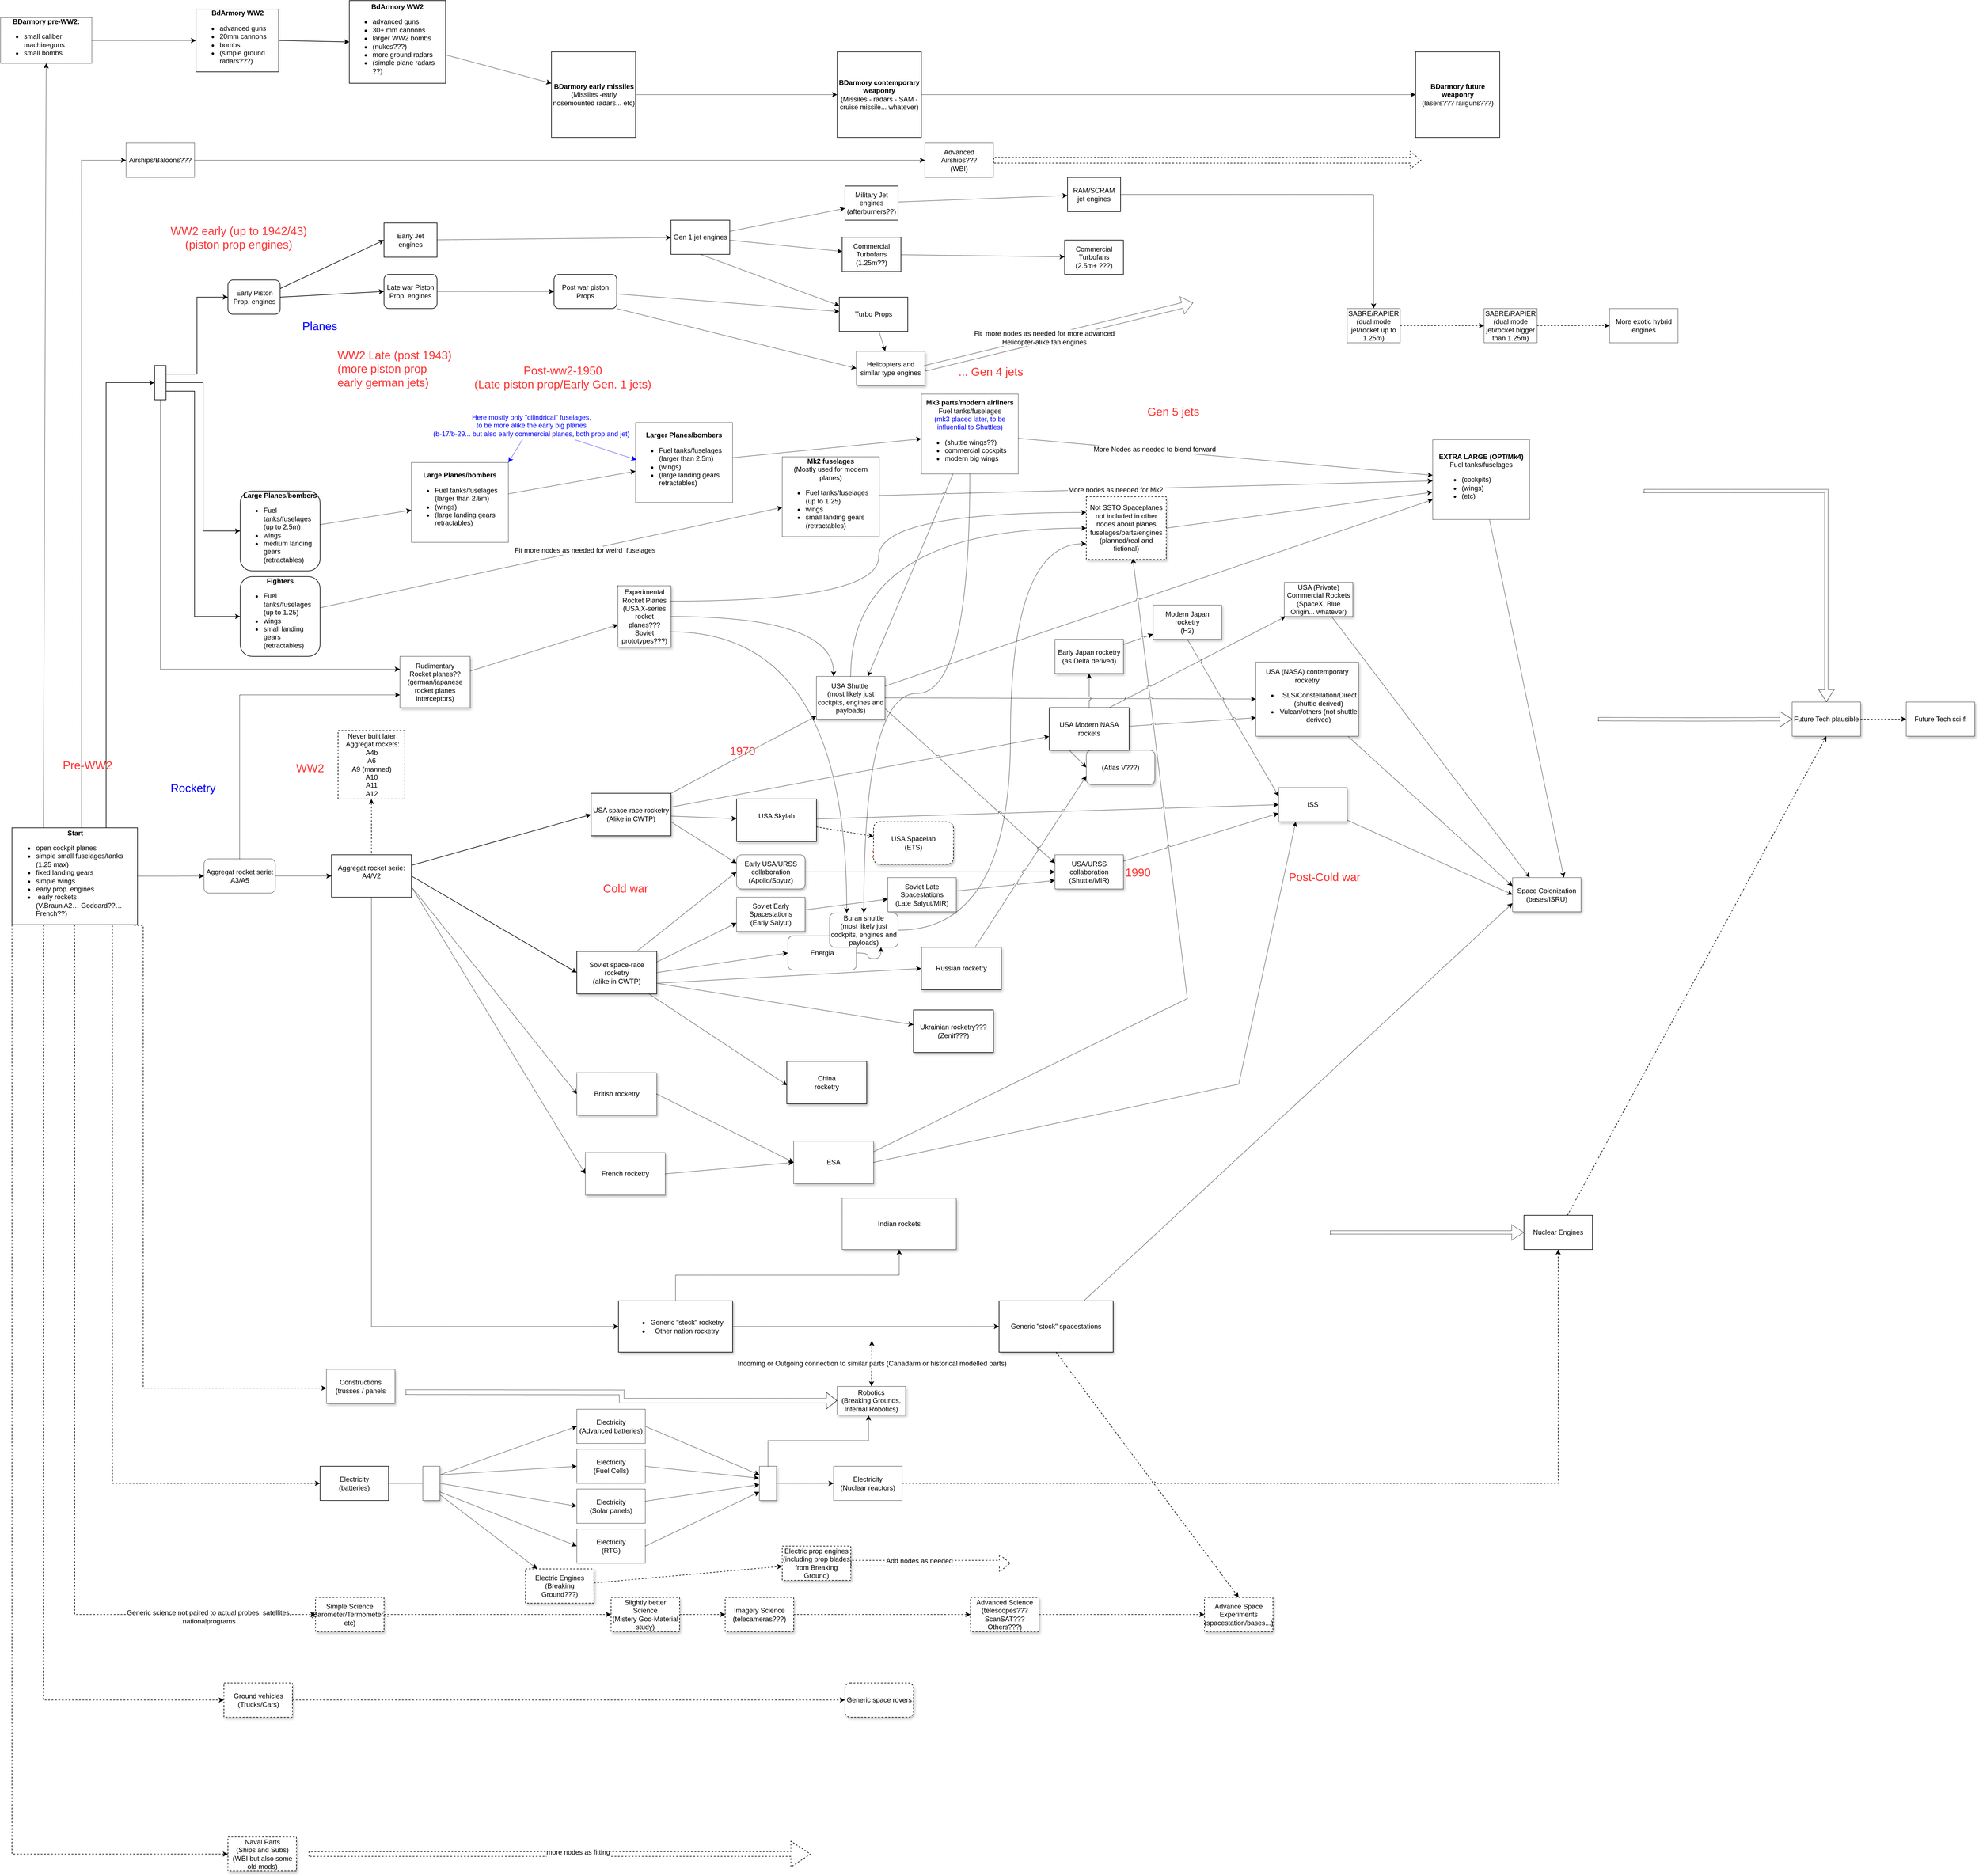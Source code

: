 <mxfile version="15.4.0" type="device"><diagram id="mZC7ZFFpEulDuRIqMHR0" name="Pagina-1"><mxGraphModel dx="1921" dy="666" grid="1" gridSize="10" guides="1" tooltips="1" connect="1" arrows="1" fold="1" page="1" pageScale="1" pageWidth="827" pageHeight="1169" math="0" shadow="0"><root><mxCell id="0"/><mxCell id="1" parent="0"/><mxCell id="Icy0DwZYCzK251MAz3H3-324" value="Energia" style="rounded=1;whiteSpace=wrap;html=1;shadow=0;glass=0;dashed=1;dashPattern=1 1;sketch=0;fontSize=12;fontColor=#000000;align=center;verticalAlign=middle;" vertex="1" parent="1"><mxGeometry x="610" y="1810" width="120" height="60" as="geometry"/></mxCell><mxCell id="Icy0DwZYCzK251MAz3H3-6" value="Pre-WW2" style="text;html=1;align=center;verticalAlign=middle;resizable=0;points=[];autosize=1;strokeColor=none;fillColor=none;fontColor=#FF3333;fontSize=20;" vertex="1" parent="1"><mxGeometry x="-668.5" y="1495" width="100" height="30" as="geometry"/></mxCell><mxCell id="Icy0DwZYCzK251MAz3H3-7" value="&lt;font style=&quot;font-size: 20px&quot;&gt;WW2 early (up to 1942/43)&lt;br&gt;(piston prop engines)&lt;br&gt;&lt;/font&gt;" style="text;html=1;align=center;verticalAlign=middle;resizable=0;points=[];autosize=1;strokeColor=none;fillColor=none;fontColor=#FF3333;" vertex="1" parent="1"><mxGeometry x="-478.5" y="565" width="250" height="40" as="geometry"/></mxCell><mxCell id="Icy0DwZYCzK251MAz3H3-8" value="&lt;font style=&quot;font-size: 20px&quot;&gt;&lt;div style=&quot;text-align: left&quot;&gt;&lt;span&gt;WW2 Late (post 1943)&lt;/span&gt;&lt;br&gt;&lt;span&gt;(more piston prop&lt;/span&gt;&lt;br&gt;&lt;span&gt;early german jets)&lt;/span&gt;&lt;br&gt;&lt;/div&gt;&lt;/font&gt;" style="text;html=1;align=center;verticalAlign=middle;resizable=0;points=[];autosize=1;strokeColor=none;fillColor=none;fontColor=#FF3333;" vertex="1" parent="1"><mxGeometry x="-190" y="790" width="220" height="50" as="geometry"/></mxCell><mxCell id="Icy0DwZYCzK251MAz3H3-11" value="&lt;font color=&quot;#0000ff&quot; style=&quot;font-size: 20px&quot;&gt;Rocketry&lt;/font&gt;" style="text;html=1;align=center;verticalAlign=middle;resizable=0;points=[];autosize=1;strokeColor=none;fillColor=none;fontColor=#000000;" vertex="1" parent="1"><mxGeometry x="-478.5" y="1540" width="90" height="20" as="geometry"/></mxCell><mxCell id="Icy0DwZYCzK251MAz3H3-12" value="&lt;font color=&quot;#0000ff&quot;&gt;&lt;font style=&quot;font-size: 20px&quot;&gt;Planes&lt;/font&gt;&lt;br&gt;&lt;/font&gt;" style="text;html=1;align=center;verticalAlign=middle;resizable=0;points=[];autosize=1;strokeColor=none;fillColor=none;fontColor=#000000;" vertex="1" parent="1"><mxGeometry x="-251.5" y="730" width="80" height="20" as="geometry"/></mxCell><mxCell id="Icy0DwZYCzK251MAz3H3-13" value="&lt;font color=&quot;#ff3333&quot; style=&quot;font-size: 20px&quot;&gt;Post-ww2-1950&lt;br&gt;(Late piston prop/Early Gen. 1 jets)&lt;br&gt;&lt;/font&gt;" style="text;html=1;align=center;verticalAlign=middle;resizable=0;points=[];autosize=1;strokeColor=none;fillColor=none;fontColor=#000000;" vertex="1" parent="1"><mxGeometry x="50" y="810" width="330" height="40" as="geometry"/></mxCell><mxCell id="Icy0DwZYCzK251MAz3H3-23" value="" style="edgeStyle=none;rounded=0;jumpStyle=arc;orthogonalLoop=1;jettySize=auto;html=1;fontSize=12;fontColor=#000000;endArrow=classic;endFill=1;dashed=1;dashPattern=1 1;" edge="1" parent="1" source="Icy0DwZYCzK251MAz3H3-18" target="Icy0DwZYCzK251MAz3H3-73"><mxGeometry relative="1" as="geometry"><mxPoint x="-408.5" y="1705" as="targetPoint"/></mxGeometry></mxCell><mxCell id="Icy0DwZYCzK251MAz3H3-34" style="edgeStyle=orthogonalEdgeStyle;rounded=0;jumpStyle=arc;orthogonalLoop=1;jettySize=auto;html=1;exitX=0.75;exitY=0;exitDx=0;exitDy=0;fontSize=12;fontColor=#000000;endArrow=classic;endFill=1;entryX=0;entryY=0.5;entryDx=0;entryDy=0;" edge="1" parent="1" source="Icy0DwZYCzK251MAz3H3-18" target="Icy0DwZYCzK251MAz3H3-33"><mxGeometry relative="1" as="geometry"><mxPoint x="-640" y="560" as="targetPoint"/></mxGeometry></mxCell><mxCell id="Icy0DwZYCzK251MAz3H3-78" style="edgeStyle=orthogonalEdgeStyle;rounded=0;jumpStyle=arc;orthogonalLoop=1;jettySize=auto;html=1;entryX=0;entryY=0.5;entryDx=0;entryDy=0;dashed=1;dashPattern=1 1;fontSize=12;fontColor=#000000;endArrow=classic;endFill=1;" edge="1" parent="1" source="Icy0DwZYCzK251MAz3H3-18" target="Icy0DwZYCzK251MAz3H3-77"><mxGeometry relative="1" as="geometry"><Array as="points"><mxPoint x="-628" y="460"/><mxPoint x="-628" y="450"/></Array></mxGeometry></mxCell><mxCell id="Icy0DwZYCzK251MAz3H3-228" value="" style="edgeStyle=orthogonalEdgeStyle;rounded=0;jumpStyle=arc;orthogonalLoop=1;jettySize=auto;html=1;dashed=1;fontSize=12;fontColor=#000000;startArrow=none;startFill=0;endArrow=classic;endFill=1;exitX=0.75;exitY=1;exitDx=0;exitDy=0;" edge="1" parent="1" source="Icy0DwZYCzK251MAz3H3-18" target="Icy0DwZYCzK251MAz3H3-227"><mxGeometry relative="1" as="geometry"><Array as="points"><mxPoint x="-574" y="2770"/></Array></mxGeometry></mxCell><mxCell id="Icy0DwZYCzK251MAz3H3-261" style="edgeStyle=orthogonalEdgeStyle;rounded=0;jumpStyle=arc;orthogonalLoop=1;jettySize=auto;html=1;exitX=0.5;exitY=1;exitDx=0;exitDy=0;dashed=1;fontSize=12;fontColor=#000000;startArrow=none;startFill=0;endArrow=classic;endFill=1;entryX=0;entryY=0.5;entryDx=0;entryDy=0;" edge="1" parent="1" source="Icy0DwZYCzK251MAz3H3-18" target="Icy0DwZYCzK251MAz3H3-250"><mxGeometry relative="1" as="geometry"><mxPoint x="-639.882" y="3010" as="targetPoint"/></mxGeometry></mxCell><mxCell id="Icy0DwZYCzK251MAz3H3-285" value="Generic science not paired to actual probes, satellites,&lt;br&gt;nationalprograms" style="edgeLabel;html=1;align=center;verticalAlign=middle;resizable=0;points=[];fontSize=12;fontColor=#000000;" vertex="1" connectable="0" parent="Icy0DwZYCzK251MAz3H3-261"><mxGeometry x="0.771" y="-4" relative="1" as="geometry"><mxPoint as="offset"/></mxGeometry></mxCell><mxCell id="Icy0DwZYCzK251MAz3H3-262" style="edgeStyle=orthogonalEdgeStyle;rounded=0;jumpStyle=arc;orthogonalLoop=1;jettySize=auto;html=1;exitX=0.25;exitY=1;exitDx=0;exitDy=0;dashed=1;fontSize=12;fontColor=#000000;startArrow=none;startFill=0;endArrow=classic;endFill=1;entryX=0;entryY=0.5;entryDx=0;entryDy=0;" edge="1" parent="1" source="Icy0DwZYCzK251MAz3H3-18" target="Icy0DwZYCzK251MAz3H3-263"><mxGeometry relative="1" as="geometry"><mxPoint x="-695.176" y="3381.176" as="targetPoint"/></mxGeometry></mxCell><mxCell id="Icy0DwZYCzK251MAz3H3-266" style="edgeStyle=orthogonalEdgeStyle;rounded=0;jumpStyle=arc;orthogonalLoop=1;jettySize=auto;html=1;exitX=0;exitY=1;exitDx=0;exitDy=0;dashed=1;fontSize=12;fontColor=#000000;startArrow=none;startFill=0;endArrow=classic;endFill=1;entryX=0;entryY=0.5;entryDx=0;entryDy=0;" edge="1" parent="1" source="Icy0DwZYCzK251MAz3H3-18" target="Icy0DwZYCzK251MAz3H3-267"><mxGeometry relative="1" as="geometry"><mxPoint x="-760" y="3437.059" as="targetPoint"/></mxGeometry></mxCell><mxCell id="Icy0DwZYCzK251MAz3H3-304" style="edgeStyle=orthogonalEdgeStyle;rounded=0;jumpStyle=arc;orthogonalLoop=1;jettySize=auto;html=1;dashed=1;fontSize=12;fontColor=#000000;startArrow=none;startFill=0;endArrow=classic;endFill=1;exitX=0.973;exitY=1.007;exitDx=0;exitDy=0;exitPerimeter=0;" edge="1" parent="1" source="Icy0DwZYCzK251MAz3H3-18" target="Icy0DwZYCzK251MAz3H3-305"><mxGeometry relative="1" as="geometry"><mxPoint x="-340" y="2603.333" as="targetPoint"/><Array as="points"><mxPoint x="-520" y="1792"/><mxPoint x="-520" y="2603"/></Array></mxGeometry></mxCell><mxCell id="Icy0DwZYCzK251MAz3H3-18" value="&lt;div style=&quot;text-align: center&quot;&gt;&lt;b&gt;Start&lt;/b&gt;&lt;/div&gt;&lt;ul&gt;&lt;li&gt;&lt;span style=&quot;text-align: center&quot;&gt;open cockpit planes&lt;/span&gt;&lt;/li&gt;&lt;li&gt;simple small fuselages/tanks (1.25 max)&lt;/li&gt;&lt;li&gt;fixed landing gears&lt;/li&gt;&lt;li&gt;simple wings&lt;/li&gt;&lt;li&gt;early prop. engines&lt;/li&gt;&lt;li&gt;&amp;nbsp;early rockets&lt;br&gt;(V.Braun A2… Goddard??… French??)&lt;/li&gt;&lt;/ul&gt;" style="rounded=0;whiteSpace=wrap;html=1;fontColor=#000000;align=left;verticalAlign=middle;" vertex="1" parent="1"><mxGeometry x="-750" y="1620.5" width="220" height="170" as="geometry"/></mxCell><mxCell id="Icy0DwZYCzK251MAz3H3-21" value="" style="rounded=0;orthogonalLoop=1;jettySize=auto;html=1;fontSize=12;fontColor=#000000;jumpStyle=arc;dashed=1;exitX=0.5;exitY=1;exitDx=0;exitDy=0;" edge="1" parent="1" source="Icy0DwZYCzK251MAz3H3-19" target="Icy0DwZYCzK251MAz3H3-20"><mxGeometry relative="1" as="geometry"><mxPoint x="-343.5" y="1756" as="sourcePoint"/></mxGeometry></mxCell><mxCell id="Icy0DwZYCzK251MAz3H3-82" value="" style="rounded=0;jumpStyle=arc;orthogonalLoop=1;jettySize=auto;html=1;fontSize=12;fontColor=#000000;endArrow=classic;endFill=1;entryX=0;entryY=0.5;entryDx=0;entryDy=0;exitX=1;exitY=0.5;exitDx=0;exitDy=0;" edge="1" parent="1" source="Icy0DwZYCzK251MAz3H3-19" target="Icy0DwZYCzK251MAz3H3-81"><mxGeometry relative="1" as="geometry"><mxPoint x="-30" y="1770" as="sourcePoint"/></mxGeometry></mxCell><mxCell id="Icy0DwZYCzK251MAz3H3-194" value="" style="edgeStyle=orthogonalEdgeStyle;rounded=0;jumpStyle=arc;orthogonalLoop=1;jettySize=auto;html=1;dashed=1;dashPattern=1 1;fontSize=12;fontColor=#000000;startArrow=none;startFill=0;endArrow=classic;endFill=1;entryX=0;entryY=0.5;entryDx=0;entryDy=0;" edge="1" parent="1" source="Icy0DwZYCzK251MAz3H3-19" target="Icy0DwZYCzK251MAz3H3-193"><mxGeometry relative="1" as="geometry"><Array as="points"><mxPoint x="-120" y="2495"/></Array></mxGeometry></mxCell><mxCell id="Icy0DwZYCzK251MAz3H3-19" value="&lt;div style=&quot;font-size: 12px&quot;&gt;Aggregat rocket serie:&lt;/div&gt;&lt;div style=&quot;font-size: 12px&quot;&gt;A4/V2&lt;/div&gt;&lt;div style=&quot;font-size: 12px&quot;&gt;&lt;br&gt;&lt;/div&gt;" style="rounded=0;whiteSpace=wrap;html=1;fontSize=12;fontColor=#000000;align=center;verticalAlign=middle;" vertex="1" parent="1"><mxGeometry x="-190" y="1667.75" width="140" height="74.5" as="geometry"/></mxCell><mxCell id="Icy0DwZYCzK251MAz3H3-20" value="&lt;div&gt;Never built later&lt;/div&gt;&lt;div&gt;&amp;nbsp;Aggregat rockets:&lt;/div&gt;&lt;div&gt;A4b&lt;/div&gt;&lt;div&gt;A6&lt;/div&gt;&lt;div&gt;A9 (manned)&lt;/div&gt;&lt;div&gt;A10&lt;/div&gt;&lt;div&gt;A11&lt;/div&gt;&lt;div&gt;A12&lt;/div&gt;" style="rounded=0;whiteSpace=wrap;html=1;fontSize=12;fontColor=#000000;align=center;verticalAlign=middle;dashed=1;" vertex="1" parent="1"><mxGeometry x="-178.5" y="1450" width="117" height="120" as="geometry"/></mxCell><mxCell id="Icy0DwZYCzK251MAz3H3-22" value="&lt;font style=&quot;font-size: 20px&quot;&gt;WW2&lt;br&gt;&lt;/font&gt;" style="text;html=1;align=center;verticalAlign=middle;resizable=0;points=[];autosize=1;strokeColor=none;fillColor=none;fontColor=#FF3333;" vertex="1" parent="1"><mxGeometry x="-258.5" y="1505" width="60" height="20" as="geometry"/></mxCell><mxCell id="Icy0DwZYCzK251MAz3H3-51" style="rounded=0;jumpStyle=arc;orthogonalLoop=1;jettySize=auto;html=1;entryX=0;entryY=0.5;entryDx=0;entryDy=0;fontSize=12;fontColor=#000000;endArrow=classic;endFill=1;exitX=1;exitY=0.5;exitDx=0;exitDy=0;" edge="1" parent="1" source="Icy0DwZYCzK251MAz3H3-26" target="Icy0DwZYCzK251MAz3H3-46"><mxGeometry relative="1" as="geometry"/></mxCell><mxCell id="Icy0DwZYCzK251MAz3H3-53" style="rounded=0;jumpStyle=arc;orthogonalLoop=1;jettySize=auto;html=1;entryX=0;entryY=0.5;entryDx=0;entryDy=0;fontSize=12;fontColor=#000000;endArrow=classic;endFill=1;exitX=1;exitY=0.25;exitDx=0;exitDy=0;" edge="1" parent="1" source="Icy0DwZYCzK251MAz3H3-26" target="Icy0DwZYCzK251MAz3H3-52"><mxGeometry relative="1" as="geometry"/></mxCell><mxCell id="Icy0DwZYCzK251MAz3H3-26" value="Early Piston Prop. engines" style="whiteSpace=wrap;html=1;rounded=1;" vertex="1" parent="1"><mxGeometry x="-371.5" y="660" width="91.5" height="60" as="geometry"/></mxCell><mxCell id="Icy0DwZYCzK251MAz3H3-39" style="edgeStyle=orthogonalEdgeStyle;rounded=0;jumpStyle=arc;orthogonalLoop=1;jettySize=auto;html=1;entryX=0;entryY=0.5;entryDx=0;entryDy=0;fontSize=12;fontColor=#000000;endArrow=classic;endFill=1;exitX=1;exitY=0.5;exitDx=0;exitDy=0;" edge="1" parent="1" source="Icy0DwZYCzK251MAz3H3-33" target="Icy0DwZYCzK251MAz3H3-38"><mxGeometry relative="1" as="geometry"/></mxCell><mxCell id="Icy0DwZYCzK251MAz3H3-40" style="edgeStyle=orthogonalEdgeStyle;rounded=0;jumpStyle=arc;orthogonalLoop=1;jettySize=auto;html=1;exitX=1;exitY=0.75;exitDx=0;exitDy=0;entryX=0;entryY=0.5;entryDx=0;entryDy=0;fontSize=12;fontColor=#000000;endArrow=classic;endFill=1;" edge="1" parent="1" source="Icy0DwZYCzK251MAz3H3-33" target="Icy0DwZYCzK251MAz3H3-36"><mxGeometry relative="1" as="geometry"><Array as="points"><mxPoint x="-430" y="855"/><mxPoint x="-430" y="1250"/></Array></mxGeometry></mxCell><mxCell id="Icy0DwZYCzK251MAz3H3-42" style="edgeStyle=orthogonalEdgeStyle;rounded=0;jumpStyle=arc;orthogonalLoop=1;jettySize=auto;html=1;entryX=0;entryY=0.5;entryDx=0;entryDy=0;fontSize=12;fontColor=#000000;endArrow=classic;endFill=1;exitX=1;exitY=0.25;exitDx=0;exitDy=0;" edge="1" parent="1" source="Icy0DwZYCzK251MAz3H3-33" target="Icy0DwZYCzK251MAz3H3-26"><mxGeometry relative="1" as="geometry"><mxPoint x="-490" y="870" as="sourcePoint"/></mxGeometry></mxCell><mxCell id="Icy0DwZYCzK251MAz3H3-33" value="" style="rounded=0;whiteSpace=wrap;html=1;fontSize=12;fontColor=#000000;align=center;verticalAlign=middle;" vertex="1" parent="1"><mxGeometry x="-500" y="810" width="20" height="60" as="geometry"/></mxCell><mxCell id="Icy0DwZYCzK251MAz3H3-140" value="" style="edgeStyle=none;rounded=0;jumpStyle=arc;orthogonalLoop=1;jettySize=auto;html=1;dashed=1;dashPattern=1 1;fontSize=12;fontColor=#000000;startArrow=none;startFill=0;endArrow=classic;endFill=1;" edge="1" parent="1" source="Icy0DwZYCzK251MAz3H3-36" target="Icy0DwZYCzK251MAz3H3-139"><mxGeometry relative="1" as="geometry"/></mxCell><mxCell id="Icy0DwZYCzK251MAz3H3-287" value="Fit more nodes as needed for weird&amp;nbsp; fuselages" style="edgeLabel;html=1;align=center;verticalAlign=middle;resizable=0;points=[];fontSize=12;fontColor=#000000;" vertex="1" connectable="0" parent="Icy0DwZYCzK251MAz3H3-140"><mxGeometry x="0.146" relative="1" as="geometry"><mxPoint as="offset"/></mxGeometry></mxCell><mxCell id="Icy0DwZYCzK251MAz3H3-36" value="&lt;b&gt;Fighters&lt;/b&gt;&lt;br&gt;&lt;ul&gt;&lt;li style=&quot;text-align: left&quot;&gt;Fuel tanks/fuselages (up to 1.25)&lt;/li&gt;&lt;li style=&quot;text-align: left&quot;&gt;wings&lt;/li&gt;&lt;li style=&quot;text-align: left&quot;&gt;small landing gears (retractables)&lt;/li&gt;&lt;/ul&gt;" style="whiteSpace=wrap;html=1;rounded=1;" vertex="1" parent="1"><mxGeometry x="-350" y="1180" width="140" height="140" as="geometry"/></mxCell><mxCell id="Icy0DwZYCzK251MAz3H3-49" value="" style="rounded=0;jumpStyle=arc;orthogonalLoop=1;jettySize=auto;html=1;dashed=1;dashPattern=1 1;fontSize=12;fontColor=#000000;endArrow=classic;endFill=1;" edge="1" parent="1" source="Icy0DwZYCzK251MAz3H3-38" target="Icy0DwZYCzK251MAz3H3-44"><mxGeometry relative="1" as="geometry"/></mxCell><mxCell id="Icy0DwZYCzK251MAz3H3-38" value="&lt;b&gt;Large Planes/bombers&lt;/b&gt;&lt;br&gt;&lt;ul&gt;&lt;li style=&quot;text-align: left&quot;&gt;Fuel tanks/fuselages (up to 2.5m)&lt;/li&gt;&lt;li style=&quot;text-align: left&quot;&gt;wings&lt;/li&gt;&lt;li style=&quot;text-align: left&quot;&gt;medium landing gears (retractables)&lt;/li&gt;&lt;/ul&gt;" style="whiteSpace=wrap;html=1;rounded=1;" vertex="1" parent="1"><mxGeometry x="-350" y="1030" width="140" height="140" as="geometry"/></mxCell><mxCell id="Icy0DwZYCzK251MAz3H3-67" value="" style="edgeStyle=none;rounded=0;jumpStyle=arc;orthogonalLoop=1;jettySize=auto;html=1;fontSize=12;fontColor=#000000;endArrow=classic;endFill=1;dashed=1;dashPattern=1 1;" edge="1" parent="1" source="Icy0DwZYCzK251MAz3H3-44" target="Icy0DwZYCzK251MAz3H3-66"><mxGeometry relative="1" as="geometry"/></mxCell><mxCell id="Icy0DwZYCzK251MAz3H3-44" value="&lt;b&gt;Large Planes/bombers&lt;/b&gt;&lt;br&gt;&lt;ul&gt;&lt;li style=&quot;text-align: left&quot;&gt;Fuel tanks/fuselages&lt;br&gt;(larger than 2.5m)&lt;/li&gt;&lt;li style=&quot;text-align: left&quot;&gt;(wings)&lt;/li&gt;&lt;li style=&quot;text-align: left&quot;&gt;(large landing gears retractables)&lt;/li&gt;&lt;/ul&gt;" style="whiteSpace=wrap;html=1;rounded=0;dashed=1;dashPattern=1 1;" vertex="1" parent="1"><mxGeometry x="-50" y="980" width="170" height="140" as="geometry"/></mxCell><mxCell id="Icy0DwZYCzK251MAz3H3-133" value="" style="edgeStyle=none;rounded=0;jumpStyle=arc;orthogonalLoop=1;jettySize=auto;html=1;dashed=1;dashPattern=1 1;fontSize=12;fontColor=#000000;startArrow=none;startFill=0;endArrow=classic;endFill=1;" edge="1" parent="1" source="Icy0DwZYCzK251MAz3H3-46" target="Icy0DwZYCzK251MAz3H3-132"><mxGeometry relative="1" as="geometry"/></mxCell><mxCell id="Icy0DwZYCzK251MAz3H3-46" value="Late war Piston Prop. engines" style="whiteSpace=wrap;html=1;rounded=1;" vertex="1" parent="1"><mxGeometry x="-98" y="650" width="93" height="60" as="geometry"/></mxCell><mxCell id="Icy0DwZYCzK251MAz3H3-135" value="" style="edgeStyle=none;rounded=0;jumpStyle=arc;orthogonalLoop=1;jettySize=auto;html=1;dashed=1;dashPattern=1 1;fontSize=12;fontColor=#000000;startArrow=none;startFill=0;endArrow=classic;endFill=1;" edge="1" parent="1" source="Icy0DwZYCzK251MAz3H3-52" target="Icy0DwZYCzK251MAz3H3-134"><mxGeometry relative="1" as="geometry"/></mxCell><mxCell id="Icy0DwZYCzK251MAz3H3-52" value="Early Jet engines" style="whiteSpace=wrap;html=1;rounded=0;" vertex="1" parent="1"><mxGeometry x="-98" y="560" width="93" height="60" as="geometry"/></mxCell><mxCell id="Icy0DwZYCzK251MAz3H3-61" style="edgeStyle=none;rounded=0;jumpStyle=arc;orthogonalLoop=1;jettySize=auto;html=1;exitX=1;exitY=0.5;exitDx=0;exitDy=0;entryX=0;entryY=0.5;entryDx=0;entryDy=0;dashed=1;dashPattern=1 1;fontSize=12;fontColor=#000000;endArrow=classic;endFill=1;" edge="1" parent="1" source="Icy0DwZYCzK251MAz3H3-54" target="Icy0DwZYCzK251MAz3H3-56"><mxGeometry relative="1" as="geometry"/></mxCell><mxCell id="Icy0DwZYCzK251MAz3H3-54" value="&lt;b&gt;BDarmory pre-WW2:&lt;/b&gt;&lt;br&gt;&lt;ul&gt;&lt;li style=&quot;text-align: left&quot;&gt;small caliber machineguns&lt;/li&gt;&lt;li style=&quot;text-align: left&quot;&gt;small bombs&lt;/li&gt;&lt;/ul&gt;" style="rounded=0;whiteSpace=wrap;html=1;dashed=1;dashPattern=1 1;fontSize=12;fontColor=#000000;align=center;verticalAlign=middle;" vertex="1" parent="1"><mxGeometry x="-770" y="200" width="160" height="80" as="geometry"/></mxCell><mxCell id="Icy0DwZYCzK251MAz3H3-55" value="" style="endArrow=classic;html=1;rounded=0;fontSize=12;fontColor=#000000;jumpStyle=arc;entryX=0.5;entryY=1;entryDx=0;entryDy=0;exitX=0.25;exitY=0;exitDx=0;exitDy=0;dashed=1;dashPattern=1 1;" edge="1" parent="1" source="Icy0DwZYCzK251MAz3H3-18" target="Icy0DwZYCzK251MAz3H3-54"><mxGeometry width="50" height="50" relative="1" as="geometry"><mxPoint x="-300" y="1000" as="sourcePoint"/><mxPoint x="-250" y="950" as="targetPoint"/></mxGeometry></mxCell><mxCell id="Icy0DwZYCzK251MAz3H3-62" style="edgeStyle=none;rounded=0;jumpStyle=arc;orthogonalLoop=1;jettySize=auto;html=1;exitX=1;exitY=0.5;exitDx=0;exitDy=0;entryX=0;entryY=0.5;entryDx=0;entryDy=0;fontSize=12;fontColor=#000000;endArrow=classic;endFill=1;" edge="1" parent="1" source="Icy0DwZYCzK251MAz3H3-56" target="Icy0DwZYCzK251MAz3H3-59"><mxGeometry relative="1" as="geometry"/></mxCell><mxCell id="Icy0DwZYCzK251MAz3H3-56" value="&lt;b&gt;BdArmory WW2&lt;br&gt;&lt;/b&gt;&lt;ul&gt;&lt;li style=&quot;text-align: left&quot;&gt;&lt;span&gt;advanced guns&lt;/span&gt;&lt;/li&gt;&lt;li style=&quot;text-align: left&quot;&gt;&lt;span&gt;20mm cannons &lt;/span&gt;&lt;/li&gt;&lt;li style=&quot;text-align: left&quot;&gt;&lt;span&gt;bombs&lt;/span&gt;&lt;/li&gt;&lt;li style=&quot;text-align: left&quot;&gt;&lt;span&gt;(simple ground radars???)&lt;/span&gt;&lt;/li&gt;&lt;/ul&gt;" style="whiteSpace=wrap;html=1;rounded=0;align=center;" vertex="1" parent="1"><mxGeometry x="-427.5" y="185" width="145" height="110" as="geometry"/></mxCell><mxCell id="Icy0DwZYCzK251MAz3H3-163" value="" style="edgeStyle=none;rounded=0;jumpStyle=arc;orthogonalLoop=1;jettySize=auto;html=1;dashed=1;dashPattern=1 1;fontSize=12;fontColor=#000000;startArrow=none;startFill=0;endArrow=classic;endFill=1;" edge="1" parent="1" source="Icy0DwZYCzK251MAz3H3-59" target="Icy0DwZYCzK251MAz3H3-162"><mxGeometry relative="1" as="geometry"/></mxCell><mxCell id="Icy0DwZYCzK251MAz3H3-59" value="&lt;b&gt;BdArmory WW2&lt;br&gt;&lt;/b&gt;&lt;ul&gt;&lt;li style=&quot;text-align: left&quot;&gt;&lt;span&gt;advanced guns&lt;/span&gt;&lt;/li&gt;&lt;li style=&quot;text-align: left&quot;&gt;&lt;span&gt;30+ mm cannons &lt;/span&gt;&lt;/li&gt;&lt;li style=&quot;text-align: left&quot;&gt;&lt;span&gt;larger WW2 bombs&lt;/span&gt;&lt;/li&gt;&lt;li style=&quot;text-align: left&quot;&gt;&lt;span&gt;(nukes???)&lt;/span&gt;&lt;/li&gt;&lt;li style=&quot;text-align: left&quot;&gt;&lt;span&gt;more ground radars&lt;/span&gt;&lt;/li&gt;&lt;li style=&quot;text-align: left&quot;&gt;&lt;span&gt;(simple plane radars ??)&lt;/span&gt;&lt;/li&gt;&lt;/ul&gt;" style="whiteSpace=wrap;html=1;rounded=0;align=center;" vertex="1" parent="1"><mxGeometry x="-158.75" y="170" width="168.75" height="145" as="geometry"/></mxCell><mxCell id="Icy0DwZYCzK251MAz3H3-129" value="" style="edgeStyle=none;rounded=0;jumpStyle=arc;orthogonalLoop=1;jettySize=auto;html=1;dashed=1;dashPattern=1 1;fontSize=12;fontColor=#000000;startArrow=none;startFill=0;endArrow=classic;endFill=1;" edge="1" parent="1" source="Icy0DwZYCzK251MAz3H3-66" target="Icy0DwZYCzK251MAz3H3-128"><mxGeometry relative="1" as="geometry"/></mxCell><mxCell id="Icy0DwZYCzK251MAz3H3-66" value="&lt;b&gt;Larger Planes/bombers&lt;/b&gt;&lt;br&gt;&lt;ul&gt;&lt;li style=&quot;text-align: left&quot;&gt;Fuel tanks/fuselages&lt;br&gt;(larger than 2.5m)&lt;/li&gt;&lt;li style=&quot;text-align: left&quot;&gt;(wings)&lt;/li&gt;&lt;li style=&quot;text-align: left&quot;&gt;(large landing gears retractables)&lt;/li&gt;&lt;/ul&gt;" style="whiteSpace=wrap;html=1;rounded=0;dashed=1;dashPattern=1 1;" vertex="1" parent="1"><mxGeometry x="343" y="910" width="170" height="140" as="geometry"/></mxCell><mxCell id="Icy0DwZYCzK251MAz3H3-131" value="" style="edgeStyle=none;rounded=0;jumpStyle=arc;orthogonalLoop=1;jettySize=auto;html=1;dashed=1;dashPattern=1 1;fontSize=12;fontColor=#000000;startArrow=none;startFill=0;endArrow=classic;endFill=1;" edge="1" parent="1" source="Icy0DwZYCzK251MAz3H3-68" target="Icy0DwZYCzK251MAz3H3-130"><mxGeometry relative="1" as="geometry"/></mxCell><mxCell id="Icy0DwZYCzK251MAz3H3-68" value="Rudimentary&lt;br&gt;Rocket planes??&lt;br&gt;(german/japanese rocket planes interceptors)" style="whiteSpace=wrap;html=1;rounded=0;dashed=1;dashPattern=1 1;shadow=1;" vertex="1" parent="1"><mxGeometry x="-70" y="1320" width="123" height="90" as="geometry"/></mxCell><mxCell id="Icy0DwZYCzK251MAz3H3-71" value="" style="endArrow=classic;html=1;rounded=0;dashed=1;dashPattern=1 1;fontSize=12;fontColor=#000000;edgeStyle=orthogonalEdgeStyle;jumpStyle=arc;exitX=0.5;exitY=0;exitDx=0;exitDy=0;entryX=0;entryY=0.75;entryDx=0;entryDy=0;" edge="1" parent="1" source="Icy0DwZYCzK251MAz3H3-73" target="Icy0DwZYCzK251MAz3H3-68"><mxGeometry width="50" height="50" relative="1" as="geometry"><mxPoint x="-198.5" y="1570" as="sourcePoint"/><mxPoint x="-120" y="1280" as="targetPoint"/></mxGeometry></mxCell><mxCell id="Icy0DwZYCzK251MAz3H3-72" value="" style="endArrow=classic;html=1;rounded=0;dashed=1;dashPattern=1 1;fontSize=12;fontColor=#000000;edgeStyle=orthogonalEdgeStyle;jumpStyle=arc;entryX=0;entryY=0.25;entryDx=0;entryDy=0;exitX=0.5;exitY=1;exitDx=0;exitDy=0;" edge="1" parent="1" source="Icy0DwZYCzK251MAz3H3-33" target="Icy0DwZYCzK251MAz3H3-68"><mxGeometry width="50" height="50" relative="1" as="geometry"><mxPoint x="-200" y="1090" as="sourcePoint"/><mxPoint x="-150" y="1040" as="targetPoint"/></mxGeometry></mxCell><mxCell id="Icy0DwZYCzK251MAz3H3-75" value="" style="edgeStyle=orthogonalEdgeStyle;rounded=0;jumpStyle=arc;orthogonalLoop=1;jettySize=auto;html=1;dashed=1;dashPattern=1 1;fontSize=12;fontColor=#000000;endArrow=classic;endFill=1;" edge="1" parent="1" source="Icy0DwZYCzK251MAz3H3-73" target="Icy0DwZYCzK251MAz3H3-19"><mxGeometry relative="1" as="geometry"/></mxCell><mxCell id="Icy0DwZYCzK251MAz3H3-73" value="&lt;br&gt;&lt;br&gt;&lt;div style=&quot;font-size: 12px&quot;&gt;Aggregat rocket serie:&lt;/div&gt;&lt;div style=&quot;font-size: 12px&quot;&gt;A3/A5&lt;/div&gt;&lt;div style=&quot;font-size: 12px&quot;&gt;&lt;br&gt;&lt;br&gt;&lt;/div&gt;" style="rounded=1;whiteSpace=wrap;html=1;dashed=1;dashPattern=1 1;fontSize=12;fontColor=#000000;align=center;verticalAlign=middle;" vertex="1" parent="1"><mxGeometry x="-413.5" y="1675" width="125" height="60" as="geometry"/></mxCell><mxCell id="Icy0DwZYCzK251MAz3H3-247" value="" style="edgeStyle=none;rounded=0;jumpStyle=arc;orthogonalLoop=1;jettySize=auto;html=1;dashed=1;fontSize=12;fontColor=#000000;startArrow=none;startFill=0;endArrow=classic;endFill=1;dashPattern=1 1;" edge="1" parent="1" source="Icy0DwZYCzK251MAz3H3-77" target="Icy0DwZYCzK251MAz3H3-246"><mxGeometry relative="1" as="geometry"/></mxCell><mxCell id="Icy0DwZYCzK251MAz3H3-77" value="Airships/Baloons???" style="whiteSpace=wrap;html=1;rounded=0;dashed=1;dashPattern=1 1;fontSize=12;fontColor=#000000;align=center;verticalAlign=middle;" vertex="1" parent="1"><mxGeometry x="-550" y="420" width="120" height="60" as="geometry"/></mxCell><mxCell id="Icy0DwZYCzK251MAz3H3-108" value="" style="edgeStyle=orthogonalEdgeStyle;rounded=0;jumpStyle=arc;orthogonalLoop=1;jettySize=auto;html=1;dashed=1;dashPattern=1 1;fontSize=12;fontColor=#000000;endArrow=classic;endFill=1;exitX=1;exitY=0.5;exitDx=0;exitDy=0;entryX=0.75;entryY=1;entryDx=0;entryDy=0;startArrow=none;curved=1;" edge="1" parent="1" source="Icy0DwZYCzK251MAz3H3-324" target="Icy0DwZYCzK251MAz3H3-320"><mxGeometry relative="1" as="geometry"/></mxCell><mxCell id="Icy0DwZYCzK251MAz3H3-110" value="" style="edgeStyle=none;rounded=0;jumpStyle=arc;orthogonalLoop=1;jettySize=auto;html=1;dashed=1;dashPattern=1 1;fontSize=12;fontColor=#000000;endArrow=classic;endFill=1;exitX=1;exitY=0.75;exitDx=0;exitDy=0;" edge="1" parent="1" source="Icy0DwZYCzK251MAz3H3-81" target="Icy0DwZYCzK251MAz3H3-109"><mxGeometry relative="1" as="geometry"/></mxCell><mxCell id="Icy0DwZYCzK251MAz3H3-169" value="" style="rounded=0;jumpStyle=arc;orthogonalLoop=1;jettySize=auto;html=1;dashed=1;dashPattern=1 1;fontSize=12;fontColor=#000000;startArrow=none;startFill=0;endArrow=classic;endFill=1;entryX=0.005;entryY=0.563;entryDx=0;entryDy=0;entryPerimeter=0;" edge="1" parent="1" source="Icy0DwZYCzK251MAz3H3-81" target="Icy0DwZYCzK251MAz3H3-168"><mxGeometry relative="1" as="geometry"/></mxCell><mxCell id="Icy0DwZYCzK251MAz3H3-81" value="&lt;div style=&quot;font-size: 12px&quot;&gt;Soviet space-race&lt;br&gt;rocketry&lt;/div&gt;&lt;div style=&quot;font-size: 12px&quot;&gt;(alike in CWTP)&lt;/div&gt;" style="rounded=0;whiteSpace=wrap;html=1;fontSize=12;fontColor=#000000;align=center;verticalAlign=middle;shadow=1;" vertex="1" parent="1"><mxGeometry x="240" y="1837.25" width="140" height="74.5" as="geometry"/></mxCell><mxCell id="Icy0DwZYCzK251MAz3H3-106" value="" style="edgeStyle=none;rounded=0;jumpStyle=arc;orthogonalLoop=1;jettySize=auto;html=1;dashed=1;dashPattern=1 1;fontSize=12;fontColor=#000000;endArrow=classic;endFill=1;" edge="1" parent="1" source="Icy0DwZYCzK251MAz3H3-83" target="Icy0DwZYCzK251MAz3H3-103"><mxGeometry relative="1" as="geometry"><mxPoint x="474" y="1992.25" as="targetPoint"/></mxGeometry></mxCell><mxCell id="Icy0DwZYCzK251MAz3H3-174" value="" style="edgeStyle=none;rounded=0;jumpStyle=arc;orthogonalLoop=1;jettySize=auto;html=1;dashed=1;dashPattern=1 1;fontSize=12;fontColor=#000000;startArrow=none;startFill=0;endArrow=classic;endFill=1;" edge="1" parent="1" source="Icy0DwZYCzK251MAz3H3-83" target="Icy0DwZYCzK251MAz3H3-173"><mxGeometry relative="1" as="geometry"/></mxCell><mxCell id="Icy0DwZYCzK251MAz3H3-187" value="" style="edgeStyle=none;rounded=0;jumpStyle=arc;orthogonalLoop=1;jettySize=auto;html=1;dashed=1;dashPattern=1 1;fontSize=12;fontColor=#000000;startArrow=none;startFill=0;endArrow=classic;endFill=1;" edge="1" parent="1" source="Icy0DwZYCzK251MAz3H3-83" target="Icy0DwZYCzK251MAz3H3-186"><mxGeometry relative="1" as="geometry"/></mxCell><mxCell id="Icy0DwZYCzK251MAz3H3-83" value="&lt;div style=&quot;font-size: 12px&quot;&gt;USA space-race rocketry&lt;/div&gt;&lt;div style=&quot;font-size: 12px&quot;&gt;(Alike in CWTP)&lt;/div&gt;" style="rounded=0;whiteSpace=wrap;html=1;fontSize=12;fontColor=#000000;align=center;verticalAlign=middle;sketch=0;glass=0;shadow=1;" vertex="1" parent="1"><mxGeometry x="265" y="1560" width="140" height="74.5" as="geometry"/></mxCell><mxCell id="Icy0DwZYCzK251MAz3H3-85" value="" style="endArrow=classic;html=1;rounded=0;fontSize=12;fontColor=#000000;jumpStyle=arc;entryX=0;entryY=0.5;entryDx=0;entryDy=0;exitX=1;exitY=0.25;exitDx=0;exitDy=0;" edge="1" parent="1" source="Icy0DwZYCzK251MAz3H3-19" target="Icy0DwZYCzK251MAz3H3-83"><mxGeometry width="50" height="50" relative="1" as="geometry"><mxPoint x="-50" y="1720" as="sourcePoint"/><mxPoint x="200" y="1510" as="targetPoint"/></mxGeometry></mxCell><mxCell id="Icy0DwZYCzK251MAz3H3-86" value="&lt;div style=&quot;font-size: 12px&quot;&gt;British rocketry&lt;/div&gt;" style="rounded=0;whiteSpace=wrap;html=1;fontSize=12;fontColor=#000000;align=center;verticalAlign=middle;dashed=1;dashPattern=1 1;shadow=1;" vertex="1" parent="1"><mxGeometry x="240" y="2050" width="140" height="74.5" as="geometry"/></mxCell><mxCell id="Icy0DwZYCzK251MAz3H3-87" value="&lt;div style=&quot;font-size: 12px&quot;&gt;French rocketry&lt;/div&gt;" style="rounded=0;whiteSpace=wrap;html=1;fontSize=12;fontColor=#000000;align=center;verticalAlign=middle;dashed=1;dashPattern=1 1;shadow=1;" vertex="1" parent="1"><mxGeometry x="255" y="2190" width="140" height="74.5" as="geometry"/></mxCell><mxCell id="Icy0DwZYCzK251MAz3H3-88" value="" style="endArrow=classic;html=1;rounded=0;fontSize=12;fontColor=#000000;jumpStyle=arc;dashed=1;dashPattern=1 1;exitX=1;exitY=0.75;exitDx=0;exitDy=0;entryX=0;entryY=0.5;entryDx=0;entryDy=0;" edge="1" parent="1" source="Icy0DwZYCzK251MAz3H3-19" target="Icy0DwZYCzK251MAz3H3-86"><mxGeometry width="50" height="50" relative="1" as="geometry"><mxPoint x="150" y="1920" as="sourcePoint"/><mxPoint x="200" y="1870" as="targetPoint"/></mxGeometry></mxCell><mxCell id="Icy0DwZYCzK251MAz3H3-89" value="" style="endArrow=classic;html=1;rounded=0;fontSize=12;fontColor=#000000;jumpStyle=arc;dashed=1;dashPattern=1 1;exitX=1;exitY=0.75;exitDx=0;exitDy=0;entryX=0;entryY=0.5;entryDx=0;entryDy=0;" edge="1" parent="1" source="Icy0DwZYCzK251MAz3H3-19" target="Icy0DwZYCzK251MAz3H3-87"><mxGeometry width="50" height="50" relative="1" as="geometry"><mxPoint x="-40" y="1733.625" as="sourcePoint"/><mxPoint x="290" y="1907.25" as="targetPoint"/></mxGeometry></mxCell><mxCell id="Icy0DwZYCzK251MAz3H3-120" value="" style="rounded=0;jumpStyle=arc;orthogonalLoop=1;jettySize=auto;html=1;dashed=1;dashPattern=1 1;fontSize=12;fontColor=#000000;startArrow=none;startFill=0;endArrow=classic;endFill=1;entryX=0.25;entryY=1;entryDx=0;entryDy=0;exitX=1;exitY=0.5;exitDx=0;exitDy=0;" edge="1" parent="1" source="Icy0DwZYCzK251MAz3H3-90" target="Icy0DwZYCzK251MAz3H3-96"><mxGeometry relative="1" as="geometry"><mxPoint x="740" y="2270.0" as="targetPoint"/><Array as="points"><mxPoint x="1400" y="2070"/></Array></mxGeometry></mxCell><mxCell id="Icy0DwZYCzK251MAz3H3-339" style="edgeStyle=none;rounded=0;jumpStyle=arc;orthogonalLoop=1;jettySize=auto;html=1;exitX=1;exitY=0.25;exitDx=0;exitDy=0;dashed=1;dashPattern=1 1;fontSize=12;fontColor=#000000;startArrow=none;startFill=0;endArrow=classic;endFill=1;strokeColor=#000000;entryX=0.582;entryY=0.98;entryDx=0;entryDy=0;entryPerimeter=0;" edge="1" parent="1" source="Icy0DwZYCzK251MAz3H3-90" target="Icy0DwZYCzK251MAz3H3-272"><mxGeometry relative="1" as="geometry"><mxPoint x="1190" y="1970" as="targetPoint"/><Array as="points"><mxPoint x="1310" y="1920"/></Array></mxGeometry></mxCell><mxCell id="Icy0DwZYCzK251MAz3H3-90" value="&lt;div style=&quot;font-size: 12px&quot;&gt;ESA&lt;/div&gt;" style="rounded=0;whiteSpace=wrap;html=1;fontSize=12;fontColor=#000000;align=center;verticalAlign=middle;dashed=1;dashPattern=1 1;shadow=1;" vertex="1" parent="1"><mxGeometry x="620" y="2170" width="140" height="74.5" as="geometry"/></mxCell><mxCell id="Icy0DwZYCzK251MAz3H3-91" value="" style="endArrow=classic;html=1;rounded=0;dashed=1;dashPattern=1 1;fontSize=12;fontColor=#000000;jumpStyle=arc;exitX=1;exitY=0.5;exitDx=0;exitDy=0;entryX=0;entryY=0.5;entryDx=0;entryDy=0;" edge="1" parent="1" source="Icy0DwZYCzK251MAz3H3-86" target="Icy0DwZYCzK251MAz3H3-90"><mxGeometry width="50" height="50" relative="1" as="geometry"><mxPoint x="345" y="1470" as="sourcePoint"/><mxPoint x="395" y="1420" as="targetPoint"/></mxGeometry></mxCell><mxCell id="Icy0DwZYCzK251MAz3H3-92" value="" style="endArrow=classic;html=1;rounded=0;dashed=1;dashPattern=1 1;fontSize=12;fontColor=#000000;jumpStyle=arc;exitX=1;exitY=0.5;exitDx=0;exitDy=0;entryX=0;entryY=0.5;entryDx=0;entryDy=0;" edge="1" parent="1" source="Icy0DwZYCzK251MAz3H3-87" target="Icy0DwZYCzK251MAz3H3-90"><mxGeometry width="50" height="50" relative="1" as="geometry"><mxPoint x="345" y="1470" as="sourcePoint"/><mxPoint x="395" y="1420" as="targetPoint"/></mxGeometry></mxCell><mxCell id="Icy0DwZYCzK251MAz3H3-93" value="&lt;font color=&quot;#ff3333&quot; style=&quot;font-size: 20px&quot;&gt;Cold war&lt;/font&gt;" style="text;html=1;align=center;verticalAlign=middle;resizable=0;points=[];autosize=1;strokeColor=none;fillColor=none;fontSize=12;fontColor=#000000;" vertex="1" parent="1"><mxGeometry x="280" y="1715.5" width="90" height="20" as="geometry"/></mxCell><mxCell id="Icy0DwZYCzK251MAz3H3-202" value="" style="rounded=0;jumpStyle=arc;orthogonalLoop=1;jettySize=auto;html=1;dashed=1;dashPattern=1 1;fontSize=12;fontColor=#000000;startArrow=none;startFill=0;endArrow=classic;endFill=1;entryX=0;entryY=0.5;entryDx=0;entryDy=0;" edge="1" parent="1" source="Icy0DwZYCzK251MAz3H3-96" target="Icy0DwZYCzK251MAz3H3-201"><mxGeometry relative="1" as="geometry"/></mxCell><mxCell id="Icy0DwZYCzK251MAz3H3-96" value="ISS" style="rounded=0;whiteSpace=wrap;html=1;shadow=1;glass=0;dashed=1;dashPattern=1 1;sketch=0;fontSize=12;fontColor=#000000;align=center;verticalAlign=middle;" vertex="1" parent="1"><mxGeometry x="1470" y="1550" width="120" height="60" as="geometry"/></mxCell><mxCell id="Icy0DwZYCzK251MAz3H3-112" value="" style="edgeStyle=none;rounded=0;jumpStyle=arc;orthogonalLoop=1;jettySize=auto;html=1;dashed=1;dashPattern=1 1;fontSize=12;fontColor=#000000;endArrow=classic;endFill=1;" edge="1" parent="1" source="Icy0DwZYCzK251MAz3H3-97" target="Icy0DwZYCzK251MAz3H3-111"><mxGeometry relative="1" as="geometry"/></mxCell><mxCell id="Icy0DwZYCzK251MAz3H3-97" value="Early Japan rocketry&lt;br&gt;(as Delta derived)" style="rounded=0;whiteSpace=wrap;html=1;shadow=1;glass=0;dashed=1;dashPattern=1 1;sketch=0;fontSize=12;fontColor=#000000;align=center;verticalAlign=middle;" vertex="1" parent="1"><mxGeometry x="1078" y="1290" width="120" height="60" as="geometry"/></mxCell><mxCell id="Icy0DwZYCzK251MAz3H3-248" value="" style="edgeStyle=none;rounded=0;jumpStyle=arc;orthogonalLoop=1;jettySize=auto;html=1;dashed=1;fontSize=12;fontColor=#000000;startArrow=none;startFill=0;endArrow=classic;endFill=1;entryX=0;entryY=0.5;entryDx=0;entryDy=0;dashPattern=1 1;" edge="1" parent="1" source="Icy0DwZYCzK251MAz3H3-98" target="Icy0DwZYCzK251MAz3H3-101"><mxGeometry relative="1" as="geometry"/></mxCell><mxCell id="Icy0DwZYCzK251MAz3H3-98" value="Early USA/URSS&lt;br&gt;collaboration&lt;br&gt;(Apollo/Soyuz)" style="rounded=1;whiteSpace=wrap;html=1;shadow=1;glass=0;dashed=1;dashPattern=1 1;sketch=0;fontSize=12;fontColor=#000000;align=center;verticalAlign=middle;" vertex="1" parent="1"><mxGeometry x="520" y="1667.75" width="120" height="60" as="geometry"/></mxCell><mxCell id="Icy0DwZYCzK251MAz3H3-99" value="" style="endArrow=classic;html=1;rounded=0;dashed=1;dashPattern=1 1;fontSize=12;fontColor=#000000;jumpStyle=arc;exitX=0.997;exitY=0.669;exitDx=0;exitDy=0;entryX=0;entryY=0.25;entryDx=0;entryDy=0;exitPerimeter=0;" edge="1" parent="1" source="Icy0DwZYCzK251MAz3H3-83" target="Icy0DwZYCzK251MAz3H3-98"><mxGeometry width="50" height="50" relative="1" as="geometry"><mxPoint x="520" y="2027.25" as="sourcePoint"/><mxPoint x="570" y="1977.25" as="targetPoint"/><Array as="points"/></mxGeometry></mxCell><mxCell id="Icy0DwZYCzK251MAz3H3-100" value="" style="endArrow=classic;html=1;rounded=0;dashed=1;dashPattern=1 1;fontSize=12;fontColor=#000000;jumpStyle=arc;exitX=0.75;exitY=0;exitDx=0;exitDy=0;entryX=0;entryY=0.5;entryDx=0;entryDy=0;" edge="1" parent="1" source="Icy0DwZYCzK251MAz3H3-81" target="Icy0DwZYCzK251MAz3H3-98"><mxGeometry width="50" height="50" relative="1" as="geometry"><mxPoint x="520" y="2027.25" as="sourcePoint"/><mxPoint x="570" y="1977.25" as="targetPoint"/></mxGeometry></mxCell><mxCell id="Icy0DwZYCzK251MAz3H3-124" value="" style="rounded=0;jumpStyle=arc;orthogonalLoop=1;jettySize=auto;html=1;dashed=1;dashPattern=1 1;fontSize=12;fontColor=#000000;startArrow=none;startFill=0;endArrow=classic;endFill=1;entryX=0;entryY=0.75;entryDx=0;entryDy=0;" edge="1" parent="1" source="Icy0DwZYCzK251MAz3H3-101" target="Icy0DwZYCzK251MAz3H3-96"><mxGeometry relative="1" as="geometry"><mxPoint x="1120" y="2052.25" as="targetPoint"/></mxGeometry></mxCell><mxCell id="Icy0DwZYCzK251MAz3H3-101" value="USA/URSS&lt;br&gt;collaboration&lt;br&gt;(Shuttle/MIR)" style="rounded=0;whiteSpace=wrap;html=1;shadow=1;glass=0;dashed=1;dashPattern=1 1;sketch=0;fontSize=12;fontColor=#000000;align=center;verticalAlign=middle;" vertex="1" parent="1"><mxGeometry x="1078" y="1667.75" width="120" height="60" as="geometry"/></mxCell><mxCell id="Icy0DwZYCzK251MAz3H3-102" value="&lt;font color=&quot;#ff3333&quot; style=&quot;font-size: 20px&quot;&gt;1970&lt;br&gt;&lt;/font&gt;" style="text;html=1;align=center;verticalAlign=middle;resizable=0;points=[];autosize=1;strokeColor=none;fillColor=none;fontSize=12;fontColor=#000000;" vertex="1" parent="1"><mxGeometry x="500" y="1475" width="60" height="20" as="geometry"/></mxCell><mxCell id="Icy0DwZYCzK251MAz3H3-114" value="" style="edgeStyle=none;rounded=0;jumpStyle=arc;orthogonalLoop=1;jettySize=auto;html=1;dashed=1;dashPattern=1 1;fontSize=12;fontColor=#000000;endArrow=classic;endFill=1;entryX=0;entryY=0.25;entryDx=0;entryDy=0;exitX=1;exitY=0.75;exitDx=0;exitDy=0;" edge="1" parent="1" source="Icy0DwZYCzK251MAz3H3-103" target="Icy0DwZYCzK251MAz3H3-101"><mxGeometry relative="1" as="geometry"><mxPoint x="840" y="1505" as="sourcePoint"/><mxPoint x="740" y="1999.5" as="targetPoint"/></mxGeometry></mxCell><mxCell id="Icy0DwZYCzK251MAz3H3-126" value="" style="rounded=0;jumpStyle=arc;orthogonalLoop=1;jettySize=auto;html=1;dashed=1;dashPattern=1 1;fontSize=12;fontColor=#000000;startArrow=none;startFill=0;endArrow=classic;endFill=1;" edge="1" parent="1" source="Icy0DwZYCzK251MAz3H3-103" target="Icy0DwZYCzK251MAz3H3-125"><mxGeometry relative="1" as="geometry"/></mxCell><mxCell id="Icy0DwZYCzK251MAz3H3-185" value="" style="edgeStyle=none;rounded=0;jumpStyle=arc;orthogonalLoop=1;jettySize=auto;html=1;dashed=1;dashPattern=1 1;fontSize=12;fontColor=#000000;startArrow=none;startFill=0;endArrow=classic;endFill=1;exitX=0.75;exitY=0;exitDx=0;exitDy=0;" edge="1" parent="1" source="Icy0DwZYCzK251MAz3H3-186" target="Icy0DwZYCzK251MAz3H3-184"><mxGeometry relative="1" as="geometry"/></mxCell><mxCell id="Icy0DwZYCzK251MAz3H3-212" value="" style="edgeStyle=none;rounded=0;jumpStyle=arc;orthogonalLoop=1;jettySize=auto;html=1;dashed=1;dashPattern=1 1;fontSize=12;fontColor=#000000;startArrow=none;startFill=0;endArrow=classic;endFill=1;entryX=0;entryY=0.75;entryDx=0;entryDy=0;" edge="1" parent="1" source="Icy0DwZYCzK251MAz3H3-103" target="Icy0DwZYCzK251MAz3H3-149"><mxGeometry relative="1" as="geometry"><mxPoint x="820" y="1410" as="targetPoint"/></mxGeometry></mxCell><mxCell id="Icy0DwZYCzK251MAz3H3-332" style="edgeStyle=orthogonalEdgeStyle;curved=1;rounded=0;jumpStyle=arc;orthogonalLoop=1;jettySize=auto;html=1;entryX=0;entryY=0.5;entryDx=0;entryDy=0;dashed=1;dashPattern=1 1;fontSize=12;fontColor=#000000;startArrow=none;startFill=0;endArrow=classic;endFill=1;exitX=0.5;exitY=0;exitDx=0;exitDy=0;" edge="1" parent="1" source="Icy0DwZYCzK251MAz3H3-103" target="Icy0DwZYCzK251MAz3H3-272"><mxGeometry relative="1" as="geometry"/></mxCell><mxCell id="Icy0DwZYCzK251MAz3H3-103" value="USA Shuttle&amp;nbsp;&lt;br&gt;(most likely just cockpits, engines and payloads)" style="whiteSpace=wrap;html=1;rounded=0;shadow=1;glass=0;dashed=1;dashPattern=1 1;sketch=0;fontSize=12;fontColor=#000000;align=center;verticalAlign=middle;" vertex="1" parent="1"><mxGeometry x="660" y="1355" width="120" height="75" as="geometry"/></mxCell><mxCell id="Icy0DwZYCzK251MAz3H3-104" value="(Atlas V???)" style="whiteSpace=wrap;html=1;rounded=1;shadow=1;glass=0;dashed=1;dashPattern=1 1;sketch=0;fontSize=12;fontColor=#000000;align=center;verticalAlign=middle;" vertex="1" parent="1"><mxGeometry x="1133" y="1484.5" width="120" height="60" as="geometry"/></mxCell><mxCell id="Icy0DwZYCzK251MAz3H3-107" value="&lt;div style=&quot;font-size: 12px&quot;&gt;Russian&amp;nbsp;&lt;span&gt;rocketry&lt;/span&gt;&lt;/div&gt;" style="rounded=0;whiteSpace=wrap;html=1;fontSize=12;fontColor=#000000;align=center;verticalAlign=middle;shadow=1;" vertex="1" parent="1"><mxGeometry x="843.75" y="1830" width="140" height="74.5" as="geometry"/></mxCell><mxCell id="Icy0DwZYCzK251MAz3H3-109" value="&lt;div style=&quot;font-size: 12px&quot;&gt;Ukrainian rocketry???&lt;/div&gt;&lt;div style=&quot;font-size: 12px&quot;&gt;(Zenit???)&lt;/div&gt;" style="rounded=0;whiteSpace=wrap;html=1;fontSize=12;fontColor=#000000;align=center;verticalAlign=middle;shadow=1;" vertex="1" parent="1"><mxGeometry x="830" y="1940" width="140" height="74.5" as="geometry"/></mxCell><mxCell id="Icy0DwZYCzK251MAz3H3-122" value="" style="rounded=0;jumpStyle=arc;orthogonalLoop=1;jettySize=auto;html=1;dashed=1;dashPattern=1 1;fontSize=12;fontColor=#000000;startArrow=none;startFill=0;endArrow=classic;endFill=1;entryX=0;entryY=0.25;entryDx=0;entryDy=0;exitX=0.5;exitY=1;exitDx=0;exitDy=0;" edge="1" parent="1" source="Icy0DwZYCzK251MAz3H3-111" target="Icy0DwZYCzK251MAz3H3-96"><mxGeometry relative="1" as="geometry"><mxPoint x="1120" y="2147.25" as="targetPoint"/></mxGeometry></mxCell><mxCell id="Icy0DwZYCzK251MAz3H3-111" value="Modern Japan rocketry&lt;br&gt;(H2)" style="rounded=0;whiteSpace=wrap;html=1;shadow=1;glass=0;dashed=1;dashPattern=1 1;sketch=0;fontSize=12;fontColor=#000000;align=center;verticalAlign=middle;" vertex="1" parent="1"><mxGeometry x="1250" y="1230" width="120" height="60" as="geometry"/></mxCell><mxCell id="Icy0DwZYCzK251MAz3H3-206" value="" style="edgeStyle=none;rounded=0;jumpStyle=arc;orthogonalLoop=1;jettySize=auto;html=1;dashed=1;dashPattern=1 1;fontSize=12;fontColor=#000000;startArrow=none;startFill=0;endArrow=classic;endFill=1;entryX=0;entryY=0.25;entryDx=0;entryDy=0;" edge="1" parent="1" source="Icy0DwZYCzK251MAz3H3-125" target="Icy0DwZYCzK251MAz3H3-201"><mxGeometry relative="1" as="geometry"><mxPoint x="1750" y="1395" as="targetPoint"/></mxGeometry></mxCell><mxCell id="Icy0DwZYCzK251MAz3H3-125" value="&lt;span&gt;USA (NASA) contemporary rocketry&lt;/span&gt;&lt;br&gt;&lt;ul&gt;&lt;li&gt;&amp;nbsp;SLS/Constellation/Direct (shuttle derived)&lt;/li&gt;&lt;li&gt;Vulcan/others (not shuttle derived)&lt;/li&gt;&lt;/ul&gt;" style="whiteSpace=wrap;html=1;rounded=0;shadow=1;glass=0;dashed=1;dashPattern=1 1;sketch=0;fontSize=12;fontColor=#000000;align=center;verticalAlign=middle;" vertex="1" parent="1"><mxGeometry x="1430" y="1330" width="180" height="130" as="geometry"/></mxCell><mxCell id="Icy0DwZYCzK251MAz3H3-127" value="" style="endArrow=classic;html=1;rounded=0;dashed=1;dashPattern=1 1;fontSize=12;fontColor=#000000;jumpStyle=arc;exitX=0.5;exitY=0;exitDx=0;exitDy=0;entryX=0.5;entryY=1;entryDx=0;entryDy=0;" edge="1" parent="1" source="Icy0DwZYCzK251MAz3H3-186" target="Icy0DwZYCzK251MAz3H3-97"><mxGeometry width="50" height="50" relative="1" as="geometry"><mxPoint x="770" y="2160" as="sourcePoint"/><mxPoint x="820" y="2110" as="targetPoint"/></mxGeometry></mxCell><mxCell id="Icy0DwZYCzK251MAz3H3-146" value="" style="edgeStyle=none;rounded=0;jumpStyle=arc;orthogonalLoop=1;jettySize=auto;html=1;dashed=1;dashPattern=1 1;fontSize=12;fontColor=#000000;startArrow=none;startFill=0;endArrow=classic;endFill=1;entryX=0.75;entryY=0;entryDx=0;entryDy=0;" edge="1" parent="1" source="Icy0DwZYCzK251MAz3H3-128" target="Icy0DwZYCzK251MAz3H3-103"><mxGeometry relative="1" as="geometry"><mxPoint x="1030" y="1010" as="targetPoint"/></mxGeometry></mxCell><mxCell id="Icy0DwZYCzK251MAz3H3-150" value="" style="edgeStyle=none;rounded=0;jumpStyle=arc;orthogonalLoop=1;jettySize=auto;html=1;dashed=1;dashPattern=1 1;fontSize=12;fontColor=#000000;startArrow=none;startFill=0;endArrow=classic;endFill=1;" edge="1" parent="1" source="Icy0DwZYCzK251MAz3H3-128" target="Icy0DwZYCzK251MAz3H3-149"><mxGeometry relative="1" as="geometry"/></mxCell><mxCell id="Icy0DwZYCzK251MAz3H3-334" value="More Nodes as needed to blend forward&amp;nbsp;" style="edgeLabel;html=1;align=center;verticalAlign=middle;resizable=0;points=[];fontSize=12;fontColor=#000000;" vertex="1" connectable="0" parent="Icy0DwZYCzK251MAz3H3-150"><mxGeometry x="-0.339" y="2" relative="1" as="geometry"><mxPoint as="offset"/></mxGeometry></mxCell><mxCell id="Icy0DwZYCzK251MAz3H3-323" style="rounded=0;jumpStyle=arc;orthogonalLoop=1;jettySize=auto;html=1;exitX=0.5;exitY=1;exitDx=0;exitDy=0;dashed=1;dashPattern=1 1;fontSize=12;fontColor=#000000;startArrow=none;startFill=0;endArrow=classic;endFill=1;entryX=0.5;entryY=0;entryDx=0;entryDy=0;edgeStyle=orthogonalEdgeStyle;curved=1;" edge="1" parent="1" source="Icy0DwZYCzK251MAz3H3-128" target="Icy0DwZYCzK251MAz3H3-320"><mxGeometry relative="1" as="geometry"><mxPoint x="770" y="1490" as="targetPoint"/></mxGeometry></mxCell><mxCell id="Icy0DwZYCzK251MAz3H3-128" value="&lt;span style=&quot;text-align: left&quot;&gt;&lt;b&gt;Mk3 parts/modern airliners&lt;br&gt;&lt;/b&gt;Fuel tanks/fuselages&lt;br&gt;&lt;font color=&quot;#0000ff&quot;&gt;(mk3 placed later, to be influential to Shuttles)&lt;/font&gt;&lt;br&gt;&lt;/span&gt;&lt;ul&gt;&lt;li style=&quot;text-align: left&quot;&gt;(shuttle wings??)&lt;/li&gt;&lt;li style=&quot;text-align: left&quot;&gt;commercial cockpits&lt;/li&gt;&lt;li style=&quot;text-align: left&quot;&gt;modern big wings&lt;/li&gt;&lt;/ul&gt;" style="whiteSpace=wrap;html=1;rounded=0;dashed=1;dashPattern=1 1;" vertex="1" parent="1"><mxGeometry x="843.75" y="860" width="170" height="140" as="geometry"/></mxCell><mxCell id="Icy0DwZYCzK251MAz3H3-327" style="edgeStyle=orthogonalEdgeStyle;curved=1;rounded=0;jumpStyle=arc;orthogonalLoop=1;jettySize=auto;html=1;exitX=1;exitY=0.25;exitDx=0;exitDy=0;entryX=0;entryY=0.25;entryDx=0;entryDy=0;dashed=1;fontSize=12;fontColor=#000000;startArrow=none;startFill=0;endArrow=classic;endFill=1;dashPattern=1 1;" edge="1" parent="1" source="Icy0DwZYCzK251MAz3H3-130" target="Icy0DwZYCzK251MAz3H3-272"><mxGeometry relative="1" as="geometry"/></mxCell><mxCell id="Icy0DwZYCzK251MAz3H3-328" style="edgeStyle=orthogonalEdgeStyle;curved=1;rounded=0;jumpStyle=arc;orthogonalLoop=1;jettySize=auto;html=1;exitX=1;exitY=0.75;exitDx=0;exitDy=0;entryX=0.25;entryY=0;entryDx=0;entryDy=0;dashed=1;fontSize=12;fontColor=#000000;startArrow=none;startFill=0;endArrow=classic;endFill=1;dashPattern=1 1;" edge="1" parent="1" source="Icy0DwZYCzK251MAz3H3-130" target="Icy0DwZYCzK251MAz3H3-320"><mxGeometry relative="1" as="geometry"/></mxCell><mxCell id="Icy0DwZYCzK251MAz3H3-329" style="edgeStyle=orthogonalEdgeStyle;curved=1;rounded=0;jumpStyle=arc;orthogonalLoop=1;jettySize=auto;html=1;exitX=1;exitY=0.5;exitDx=0;exitDy=0;entryX=0.25;entryY=0;entryDx=0;entryDy=0;dashed=1;dashPattern=1 1;fontSize=12;fontColor=#000000;startArrow=none;startFill=0;endArrow=classic;endFill=1;" edge="1" parent="1" source="Icy0DwZYCzK251MAz3H3-130" target="Icy0DwZYCzK251MAz3H3-103"><mxGeometry relative="1" as="geometry"/></mxCell><mxCell id="Icy0DwZYCzK251MAz3H3-130" value="Experimental Rocket Planes&lt;br&gt;(USA X-series rocket planes???&lt;br&gt;Soviet prototypes???)" style="whiteSpace=wrap;html=1;rounded=0;dashed=1;dashPattern=1 1;shadow=1;" vertex="1" parent="1"><mxGeometry x="312" y="1196.25" width="93" height="107.5" as="geometry"/></mxCell><mxCell id="Icy0DwZYCzK251MAz3H3-154" value="" style="edgeStyle=none;rounded=0;jumpStyle=arc;orthogonalLoop=1;jettySize=auto;html=1;dashed=1;dashPattern=1 1;fontSize=12;fontColor=#000000;startArrow=none;startFill=0;endArrow=classic;endFill=1;" edge="1" parent="1" source="Icy0DwZYCzK251MAz3H3-132" target="Icy0DwZYCzK251MAz3H3-153"><mxGeometry relative="1" as="geometry"/></mxCell><mxCell id="Icy0DwZYCzK251MAz3H3-342" style="edgeStyle=none;rounded=0;jumpStyle=arc;orthogonalLoop=1;jettySize=auto;html=1;exitX=1;exitY=1;exitDx=0;exitDy=0;entryX=0;entryY=0.5;entryDx=0;entryDy=0;dashed=1;dashPattern=1 1;fontSize=12;fontColor=#000000;startArrow=none;startFill=0;endArrow=classic;endFill=1;strokeColor=#000000;" edge="1" parent="1" source="Icy0DwZYCzK251MAz3H3-132" target="Icy0DwZYCzK251MAz3H3-289"><mxGeometry relative="1" as="geometry"/></mxCell><mxCell id="Icy0DwZYCzK251MAz3H3-132" value="Post war piston Props" style="whiteSpace=wrap;html=1;rounded=1;" vertex="1" parent="1"><mxGeometry x="200" y="650" width="110" height="60" as="geometry"/></mxCell><mxCell id="Icy0DwZYCzK251MAz3H3-152" value="" style="edgeStyle=none;rounded=0;jumpStyle=arc;orthogonalLoop=1;jettySize=auto;html=1;dashed=1;dashPattern=1 1;fontSize=12;fontColor=#000000;startArrow=none;startFill=0;endArrow=classic;endFill=1;" edge="1" parent="1" source="Icy0DwZYCzK251MAz3H3-134" target="Icy0DwZYCzK251MAz3H3-151"><mxGeometry relative="1" as="geometry"/></mxCell><mxCell id="Icy0DwZYCzK251MAz3H3-156" value="" style="edgeStyle=none;rounded=0;jumpStyle=arc;orthogonalLoop=1;jettySize=auto;html=1;dashed=1;dashPattern=1 1;fontSize=12;fontColor=#000000;startArrow=none;startFill=0;endArrow=classic;endFill=1;" edge="1" parent="1" source="Icy0DwZYCzK251MAz3H3-134" target="Icy0DwZYCzK251MAz3H3-155"><mxGeometry relative="1" as="geometry"/></mxCell><mxCell id="Icy0DwZYCzK251MAz3H3-134" value="Gen 1 jet engines" style="whiteSpace=wrap;html=1;rounded=0;" vertex="1" parent="1"><mxGeometry x="405" y="555" width="103" height="60" as="geometry"/></mxCell><mxCell id="Icy0DwZYCzK251MAz3H3-137" value="&lt;font color=&quot;#ff3333&quot; style=&quot;font-size: 20px&quot;&gt;... Gen 4 jets&lt;br&gt;&lt;/font&gt;" style="text;html=1;align=center;verticalAlign=middle;resizable=0;points=[];autosize=1;strokeColor=none;fillColor=none;fontColor=#000000;" vertex="1" parent="1"><mxGeometry x="900" y="810" width="130" height="20" as="geometry"/></mxCell><mxCell id="Icy0DwZYCzK251MAz3H3-138" value="&lt;font color=&quot;#ff3333&quot; style=&quot;font-size: 20px&quot;&gt;Gen 5 jets&lt;br&gt;&lt;/font&gt;" style="text;html=1;align=center;verticalAlign=middle;resizable=0;points=[];autosize=1;strokeColor=none;fillColor=none;fontColor=#000000;" vertex="1" parent="1"><mxGeometry x="1230" y="880" width="110" height="20" as="geometry"/></mxCell><mxCell id="Icy0DwZYCzK251MAz3H3-286" style="rounded=0;jumpStyle=arc;orthogonalLoop=1;jettySize=auto;html=1;dashed=1;fontSize=12;fontColor=#000000;startArrow=none;startFill=0;endArrow=classic;endFill=1;dashPattern=1 1;" edge="1" parent="1" source="Icy0DwZYCzK251MAz3H3-139" target="Icy0DwZYCzK251MAz3H3-149"><mxGeometry relative="1" as="geometry"/></mxCell><mxCell id="Icy0DwZYCzK251MAz3H3-333" value="More nodes as needed for Mk2" style="edgeLabel;html=1;align=center;verticalAlign=middle;resizable=0;points=[];fontSize=12;fontColor=#000000;" vertex="1" connectable="0" parent="Icy0DwZYCzK251MAz3H3-286"><mxGeometry x="-0.148" y="-1" relative="1" as="geometry"><mxPoint as="offset"/></mxGeometry></mxCell><mxCell id="Icy0DwZYCzK251MAz3H3-139" value="&lt;b&gt;Mk2 fuselages&lt;br&gt;&lt;/b&gt;(Mostly used for modern planes)&lt;br&gt;&lt;ul&gt;&lt;li style=&quot;text-align: left&quot;&gt;Fuel tanks/fuselages (up to 1.25)&lt;/li&gt;&lt;li style=&quot;text-align: left&quot;&gt;wings&lt;/li&gt;&lt;li style=&quot;text-align: left&quot;&gt;small landing gears (retractables)&lt;/li&gt;&lt;/ul&gt;" style="whiteSpace=wrap;html=1;rounded=0;dashed=1;dashPattern=1 1;" vertex="1" parent="1"><mxGeometry x="600" y="970" width="170" height="140" as="geometry"/></mxCell><mxCell id="Icy0DwZYCzK251MAz3H3-204" value="" style="rounded=0;jumpStyle=arc;orthogonalLoop=1;jettySize=auto;html=1;dashed=1;dashPattern=1 1;fontSize=12;fontColor=#000000;startArrow=none;startFill=0;endArrow=classic;endFill=1;entryX=0.75;entryY=0;entryDx=0;entryDy=0;" edge="1" parent="1" source="Icy0DwZYCzK251MAz3H3-149" target="Icy0DwZYCzK251MAz3H3-201"><mxGeometry relative="1" as="geometry"><mxPoint x="1825" y="1160" as="targetPoint"/></mxGeometry></mxCell><mxCell id="Icy0DwZYCzK251MAz3H3-149" value="&lt;span style=&quot;text-align: left&quot;&gt;&lt;b&gt;EXTRA LARGE (OPT/Mk4)&lt;br&gt;&lt;/b&gt;Fuel tanks/fuselages&lt;/span&gt;&lt;br&gt;&lt;ul&gt;&lt;li style=&quot;text-align: left&quot;&gt;(cockpits)&lt;/li&gt;&lt;li style=&quot;text-align: left&quot;&gt;(wings)&lt;/li&gt;&lt;li style=&quot;text-align: left&quot;&gt;(etc)&lt;/li&gt;&lt;/ul&gt;" style="whiteSpace=wrap;html=1;rounded=0;dashed=1;dashPattern=1 1;" vertex="1" parent="1"><mxGeometry x="1740" y="940" width="170" height="140" as="geometry"/></mxCell><mxCell id="Icy0DwZYCzK251MAz3H3-159" value="" style="edgeStyle=none;rounded=0;jumpStyle=arc;orthogonalLoop=1;jettySize=auto;html=1;dashed=1;dashPattern=1 1;fontSize=12;fontColor=#000000;startArrow=none;startFill=0;endArrow=classic;endFill=1;" edge="1" parent="1" source="Icy0DwZYCzK251MAz3H3-151" target="Icy0DwZYCzK251MAz3H3-158"><mxGeometry relative="1" as="geometry"/></mxCell><mxCell id="Icy0DwZYCzK251MAz3H3-151" value="Military Jet engines&lt;br&gt;(afterburners??)" style="whiteSpace=wrap;html=1;rounded=0;" vertex="1" parent="1"><mxGeometry x="710" y="495" width="93" height="60" as="geometry"/></mxCell><mxCell id="Icy0DwZYCzK251MAz3H3-288" style="edgeStyle=none;rounded=0;jumpStyle=arc;orthogonalLoop=1;jettySize=auto;html=1;dashed=1;fontSize=12;fontColor=#000000;startArrow=none;startFill=0;endArrow=classic;endFill=1;dashPattern=1 1;" edge="1" parent="1" source="Icy0DwZYCzK251MAz3H3-153" target="Icy0DwZYCzK251MAz3H3-289"><mxGeometry relative="1" as="geometry"><mxPoint x="840" y="810" as="targetPoint"/></mxGeometry></mxCell><mxCell id="Icy0DwZYCzK251MAz3H3-153" value="Turbo Props" style="whiteSpace=wrap;html=1;rounded=0;" vertex="1" parent="1"><mxGeometry x="700" y="690" width="120" height="60" as="geometry"/></mxCell><mxCell id="Icy0DwZYCzK251MAz3H3-161" value="" style="edgeStyle=none;rounded=0;jumpStyle=arc;orthogonalLoop=1;jettySize=auto;html=1;dashed=1;dashPattern=1 1;fontSize=12;fontColor=#000000;startArrow=none;startFill=0;endArrow=classic;endFill=1;" edge="1" parent="1" source="Icy0DwZYCzK251MAz3H3-155" target="Icy0DwZYCzK251MAz3H3-160"><mxGeometry relative="1" as="geometry"/></mxCell><mxCell id="Icy0DwZYCzK251MAz3H3-155" value="Commercial Turbofans&lt;br&gt;(1.25m??)" style="whiteSpace=wrap;html=1;rounded=0;" vertex="1" parent="1"><mxGeometry x="705" y="585" width="103" height="60" as="geometry"/></mxCell><mxCell id="Icy0DwZYCzK251MAz3H3-157" value="" style="endArrow=classic;html=1;rounded=0;dashed=1;dashPattern=1 1;fontSize=12;fontColor=#000000;jumpStyle=arc;exitX=0.5;exitY=1;exitDx=0;exitDy=0;entryX=0;entryY=0.25;entryDx=0;entryDy=0;" edge="1" parent="1" source="Icy0DwZYCzK251MAz3H3-134" target="Icy0DwZYCzK251MAz3H3-153"><mxGeometry width="50" height="50" relative="1" as="geometry"><mxPoint x="720" y="1010" as="sourcePoint"/><mxPoint x="770" y="960" as="targetPoint"/></mxGeometry></mxCell><mxCell id="Icy0DwZYCzK251MAz3H3-217" value="" style="edgeStyle=orthogonalEdgeStyle;rounded=0;jumpStyle=arc;orthogonalLoop=1;jettySize=auto;html=1;dashed=1;dashPattern=1 1;fontSize=12;fontColor=#000000;startArrow=none;startFill=0;endArrow=classic;endFill=1;entryX=0.5;entryY=0;entryDx=0;entryDy=0;" edge="1" parent="1" source="Icy0DwZYCzK251MAz3H3-158" target="Icy0DwZYCzK251MAz3H3-214"><mxGeometry relative="1" as="geometry"><mxPoint x="1273" y="510" as="targetPoint"/></mxGeometry></mxCell><mxCell id="Icy0DwZYCzK251MAz3H3-158" value="RAM/SCRAM&lt;br&gt;jet engines" style="whiteSpace=wrap;html=1;rounded=0;" vertex="1" parent="1"><mxGeometry x="1100" y="480" width="93" height="60" as="geometry"/></mxCell><mxCell id="Icy0DwZYCzK251MAz3H3-160" value="Commercial Turbofans&lt;br&gt;(2.5m+ ???)" style="whiteSpace=wrap;html=1;rounded=0;" vertex="1" parent="1"><mxGeometry x="1095" y="590" width="103" height="60" as="geometry"/></mxCell><mxCell id="Icy0DwZYCzK251MAz3H3-165" value="" style="edgeStyle=none;rounded=0;jumpStyle=arc;orthogonalLoop=1;jettySize=auto;html=1;dashed=1;dashPattern=1 1;fontSize=12;fontColor=#000000;startArrow=none;startFill=0;endArrow=classic;endFill=1;" edge="1" parent="1" source="Icy0DwZYCzK251MAz3H3-162" target="Icy0DwZYCzK251MAz3H3-164"><mxGeometry relative="1" as="geometry"/></mxCell><mxCell id="Icy0DwZYCzK251MAz3H3-162" value="&lt;b&gt;BDarmory early missiles&lt;br&gt;&lt;/b&gt;(Missiles -early nosemounted radars... etc)" style="whiteSpace=wrap;html=1;rounded=0;align=center;" vertex="1" parent="1"><mxGeometry x="195.5" y="260" width="147.5" height="150" as="geometry"/></mxCell><mxCell id="Icy0DwZYCzK251MAz3H3-167" value="" style="edgeStyle=none;rounded=0;jumpStyle=arc;orthogonalLoop=1;jettySize=auto;html=1;dashed=1;dashPattern=1 1;fontSize=12;fontColor=#000000;startArrow=none;startFill=0;endArrow=classic;endFill=1;" edge="1" parent="1" source="Icy0DwZYCzK251MAz3H3-164" target="Icy0DwZYCzK251MAz3H3-166"><mxGeometry relative="1" as="geometry"/></mxCell><mxCell id="Icy0DwZYCzK251MAz3H3-164" value="&lt;b&gt;BDarmory contemporary weaponry&lt;br&gt;&lt;/b&gt;(Missiles - radars - SAM -cruise missile... whatever)" style="whiteSpace=wrap;html=1;rounded=0;align=center;" vertex="1" parent="1"><mxGeometry x="696.25" y="260" width="147.5" height="150" as="geometry"/></mxCell><mxCell id="Icy0DwZYCzK251MAz3H3-166" value="&lt;b&gt;BDarmory future weaponry&lt;br&gt;&lt;/b&gt;(lasers??? railguns???)" style="whiteSpace=wrap;html=1;rounded=0;align=center;" vertex="1" parent="1"><mxGeometry x="1710" y="260" width="147.5" height="150" as="geometry"/></mxCell><mxCell id="Icy0DwZYCzK251MAz3H3-168" value="&lt;div style=&quot;font-size: 12px&quot;&gt;China&lt;br&gt;rocketry&lt;/div&gt;" style="rounded=0;whiteSpace=wrap;html=1;fontSize=12;fontColor=#000000;align=center;verticalAlign=middle;shadow=1;" vertex="1" parent="1"><mxGeometry x="608" y="2030" width="140" height="74.5" as="geometry"/></mxCell><mxCell id="Icy0DwZYCzK251MAz3H3-170" value="" style="endArrow=classic;html=1;rounded=0;dashed=1;dashPattern=1 1;fontSize=12;fontColor=#000000;jumpStyle=arc;exitX=1;exitY=0.25;exitDx=0;exitDy=0;entryX=0;entryY=0.75;entryDx=0;entryDy=0;" edge="1" parent="1" source="Icy0DwZYCzK251MAz3H3-81" target="Icy0DwZYCzK251MAz3H3-171"><mxGeometry width="50" height="50" relative="1" as="geometry"><mxPoint x="620" y="1740" as="sourcePoint"/><mxPoint x="660" y="1690" as="targetPoint"/></mxGeometry></mxCell><mxCell id="Icy0DwZYCzK251MAz3H3-181" value="" style="edgeStyle=none;rounded=0;jumpStyle=arc;orthogonalLoop=1;jettySize=auto;html=1;dashed=1;dashPattern=1 1;fontSize=12;fontColor=#000000;startArrow=none;startFill=0;endArrow=classic;endFill=1;" edge="1" parent="1" source="Icy0DwZYCzK251MAz3H3-171" target="Icy0DwZYCzK251MAz3H3-180"><mxGeometry relative="1" as="geometry"/></mxCell><mxCell id="Icy0DwZYCzK251MAz3H3-171" value="Soviet Early Spacestations&lt;br&gt;(Early Salyut)" style="rounded=0;whiteSpace=wrap;html=1;shadow=1;glass=0;dashed=1;dashPattern=1 1;sketch=0;fontSize=12;fontColor=#000000;align=center;verticalAlign=middle;" vertex="1" parent="1"><mxGeometry x="520" y="1742.25" width="120" height="60" as="geometry"/></mxCell><mxCell id="Icy0DwZYCzK251MAz3H3-179" value="" style="edgeStyle=none;rounded=0;jumpStyle=arc;orthogonalLoop=1;jettySize=auto;html=1;dashed=1;dashPattern=1 1;fontSize=12;fontColor=#000000;startArrow=none;startFill=0;endArrow=classic;endFill=1;entryX=0;entryY=0.5;entryDx=0;entryDy=0;" edge="1" parent="1" source="Icy0DwZYCzK251MAz3H3-173" target="Icy0DwZYCzK251MAz3H3-96"><mxGeometry relative="1" as="geometry"><mxPoint x="740" y="1607.25" as="targetPoint"/></mxGeometry></mxCell><mxCell id="Icy0DwZYCzK251MAz3H3-226" value="" style="rounded=0;jumpStyle=arc;orthogonalLoop=1;jettySize=auto;html=1;dashed=1;fontSize=12;fontColor=#000000;startArrow=none;startFill=0;endArrow=classic;endFill=1;" edge="1" parent="1" source="Icy0DwZYCzK251MAz3H3-173" target="Icy0DwZYCzK251MAz3H3-225"><mxGeometry relative="1" as="geometry"/></mxCell><mxCell id="Icy0DwZYCzK251MAz3H3-173" value="&lt;div style=&quot;font-size: 12px&quot;&gt;USA Skylab&lt;/div&gt;&lt;div style=&quot;font-size: 12px&quot;&gt;&lt;br&gt;&lt;/div&gt;" style="rounded=0;whiteSpace=wrap;html=1;fontSize=12;fontColor=#000000;align=center;verticalAlign=middle;sketch=0;glass=0;shadow=1;" vertex="1" parent="1"><mxGeometry x="520" y="1570" width="140" height="74.5" as="geometry"/></mxCell><mxCell id="Icy0DwZYCzK251MAz3H3-95" value="&lt;font color=&quot;#ff3333&quot; style=&quot;font-size: 20px&quot;&gt;Post-Cold war&lt;br&gt;&lt;/font&gt;" style="text;html=1;align=center;verticalAlign=middle;resizable=0;points=[];autosize=1;strokeColor=none;fillColor=none;fontSize=12;fontColor=#000000;" vertex="1" parent="1"><mxGeometry x="1480" y="1695.5" width="140" height="20" as="geometry"/></mxCell><mxCell id="Icy0DwZYCzK251MAz3H3-175" value="" style="edgeStyle=none;rounded=0;jumpStyle=arc;orthogonalLoop=1;jettySize=auto;html=1;fontSize=12;fontColor=#000000;endArrow=classic;endFill=1;entryX=0;entryY=0.75;entryDx=0;entryDy=0;startArrow=none;startFill=0;dashed=1;dashPattern=1 1;" edge="1" parent="1" source="Icy0DwZYCzK251MAz3H3-107" target="Icy0DwZYCzK251MAz3H3-104"><mxGeometry relative="1" as="geometry"><mxPoint x="843.251" y="1830" as="sourcePoint"/><mxPoint x="1000" y="1695" as="targetPoint"/></mxGeometry></mxCell><mxCell id="Icy0DwZYCzK251MAz3H3-176" value="&lt;font color=&quot;#ff3333&quot; style=&quot;font-size: 20px&quot;&gt;1980&lt;br&gt;&lt;/font&gt;" style="text;html=1;align=center;verticalAlign=middle;resizable=0;points=[];autosize=1;strokeColor=none;fillColor=none;fontSize=12;fontColor=#000000;" vertex="1" parent="1"><mxGeometry x="748" y="1655" width="60" height="20" as="geometry"/></mxCell><mxCell id="Icy0DwZYCzK251MAz3H3-177" value="&lt;font color=&quot;#ff3333&quot; style=&quot;font-size: 20px&quot;&gt;1990&lt;br&gt;&lt;/font&gt;" style="text;html=1;align=center;verticalAlign=middle;resizable=0;points=[];autosize=1;strokeColor=none;fillColor=none;fontSize=12;fontColor=#000000;" vertex="1" parent="1"><mxGeometry x="1193" y="1687.75" width="60" height="20" as="geometry"/></mxCell><mxCell id="Icy0DwZYCzK251MAz3H3-183" value="" style="edgeStyle=none;rounded=0;jumpStyle=arc;orthogonalLoop=1;jettySize=auto;html=1;dashed=1;dashPattern=1 1;fontSize=12;fontColor=#000000;startArrow=none;startFill=0;endArrow=classic;endFill=1;entryX=0;entryY=0.75;entryDx=0;entryDy=0;" edge="1" parent="1" source="Icy0DwZYCzK251MAz3H3-180" target="Icy0DwZYCzK251MAz3H3-101"><mxGeometry relative="1" as="geometry"><mxPoint x="850" y="1679.942" as="targetPoint"/></mxGeometry></mxCell><mxCell id="Icy0DwZYCzK251MAz3H3-180" value="Soviet Late Spacestations&lt;br&gt;(Late Salyut/MIR)" style="rounded=0;whiteSpace=wrap;html=1;shadow=1;glass=0;dashed=1;dashPattern=1 1;sketch=0;fontSize=12;fontColor=#000000;align=center;verticalAlign=middle;" vertex="1" parent="1"><mxGeometry x="785" y="1707.75" width="120" height="60" as="geometry"/></mxCell><mxCell id="Icy0DwZYCzK251MAz3H3-208" value="" style="edgeStyle=none;rounded=0;jumpStyle=arc;orthogonalLoop=1;jettySize=auto;html=1;dashed=1;dashPattern=1 1;fontSize=12;fontColor=#000000;startArrow=none;startFill=0;endArrow=classic;endFill=1;entryX=0.25;entryY=0;entryDx=0;entryDy=0;" edge="1" parent="1" source="Icy0DwZYCzK251MAz3H3-184" target="Icy0DwZYCzK251MAz3H3-201"><mxGeometry relative="1" as="geometry"><mxPoint x="1720" y="1220" as="targetPoint"/></mxGeometry></mxCell><mxCell id="Icy0DwZYCzK251MAz3H3-184" value="USA (Private) Commercial Rockets&lt;br&gt;(SpaceX, Blue Origin... whatever)" style="whiteSpace=wrap;html=1;rounded=0;shadow=1;glass=0;dashed=1;dashPattern=1 1;sketch=0;fontSize=12;fontColor=#000000;align=center;verticalAlign=middle;" vertex="1" parent="1"><mxGeometry x="1480" y="1190" width="120" height="60" as="geometry"/></mxCell><mxCell id="Icy0DwZYCzK251MAz3H3-192" value="" style="edgeStyle=none;rounded=0;jumpStyle=arc;orthogonalLoop=1;jettySize=auto;html=1;dashed=1;dashPattern=1 1;fontSize=12;fontColor=#000000;startArrow=none;startFill=0;endArrow=classic;endFill=1;entryX=0;entryY=0.75;entryDx=0;entryDy=0;" edge="1" parent="1" source="Icy0DwZYCzK251MAz3H3-186" target="Icy0DwZYCzK251MAz3H3-125"><mxGeometry relative="1" as="geometry"><mxPoint x="1530" y="1470" as="targetPoint"/></mxGeometry></mxCell><mxCell id="Icy0DwZYCzK251MAz3H3-186" value="&lt;div style=&quot;font-size: 12px&quot;&gt;USA Modern NASA rockets&lt;/div&gt;" style="rounded=0;whiteSpace=wrap;html=1;fontSize=12;fontColor=#000000;align=center;verticalAlign=middle;sketch=0;glass=0;shadow=1;" vertex="1" parent="1"><mxGeometry x="1068" y="1410" width="140" height="74.5" as="geometry"/></mxCell><mxCell id="Icy0DwZYCzK251MAz3H3-188" value="" style="endArrow=classic;html=1;rounded=0;dashed=1;dashPattern=1 1;fontSize=12;fontColor=#000000;jumpStyle=arc;exitX=0.25;exitY=1;exitDx=0;exitDy=0;entryX=0;entryY=0.5;entryDx=0;entryDy=0;" edge="1" parent="1" source="Icy0DwZYCzK251MAz3H3-186" target="Icy0DwZYCzK251MAz3H3-104"><mxGeometry width="50" height="50" relative="1" as="geometry"><mxPoint x="890" y="1710" as="sourcePoint"/><mxPoint x="940" y="1660" as="targetPoint"/></mxGeometry></mxCell><mxCell id="Icy0DwZYCzK251MAz3H3-198" value="" style="edgeStyle=orthogonalEdgeStyle;rounded=0;jumpStyle=arc;orthogonalLoop=1;jettySize=auto;html=1;dashed=1;dashPattern=1 1;fontSize=12;fontColor=#000000;startArrow=none;startFill=0;endArrow=classic;endFill=1;exitX=0.5;exitY=0;exitDx=0;exitDy=0;" edge="1" parent="1" source="Icy0DwZYCzK251MAz3H3-193" target="Icy0DwZYCzK251MAz3H3-197"><mxGeometry relative="1" as="geometry"/></mxCell><mxCell id="Icy0DwZYCzK251MAz3H3-200" value="" style="edgeStyle=orthogonalEdgeStyle;rounded=0;jumpStyle=arc;orthogonalLoop=1;jettySize=auto;html=1;dashed=1;dashPattern=1 1;fontSize=12;fontColor=#000000;startArrow=none;startFill=0;endArrow=classic;endFill=1;" edge="1" parent="1" source="Icy0DwZYCzK251MAz3H3-193" target="Icy0DwZYCzK251MAz3H3-199"><mxGeometry relative="1" as="geometry"/></mxCell><mxCell id="Icy0DwZYCzK251MAz3H3-193" value="&lt;div style=&quot;font-size: 12px&quot;&gt;&lt;ul&gt;&lt;li&gt;Generic &quot;stock&quot; rocketry&lt;/li&gt;&lt;li&gt;&lt;span&gt;Other nation rocketry&lt;/span&gt;&lt;/li&gt;&lt;/ul&gt;&lt;/div&gt;" style="rounded=0;whiteSpace=wrap;html=1;fontSize=12;fontColor=#000000;align=center;verticalAlign=middle;shadow=1;" vertex="1" parent="1"><mxGeometry x="313" y="2450" width="200" height="90" as="geometry"/></mxCell><mxCell id="Icy0DwZYCzK251MAz3H3-197" value="&lt;div style=&quot;font-size: 12px&quot;&gt;&lt;span&gt;Indian rockets&lt;/span&gt;&lt;br&gt;&lt;/div&gt;" style="rounded=0;whiteSpace=wrap;html=1;fontSize=12;fontColor=#000000;align=center;verticalAlign=middle;shadow=1;dashed=1;dashPattern=1 1;" vertex="1" parent="1"><mxGeometry x="705" y="2270" width="200" height="90" as="geometry"/></mxCell><mxCell id="Icy0DwZYCzK251MAz3H3-210" value="" style="edgeStyle=none;rounded=0;jumpStyle=arc;orthogonalLoop=1;jettySize=auto;html=1;dashed=1;dashPattern=1 1;fontSize=12;fontColor=#000000;startArrow=none;startFill=0;endArrow=classic;endFill=1;entryX=0;entryY=0.75;entryDx=0;entryDy=0;" edge="1" parent="1" source="Icy0DwZYCzK251MAz3H3-199" target="Icy0DwZYCzK251MAz3H3-201"><mxGeometry relative="1" as="geometry"><mxPoint x="1260" y="2495" as="targetPoint"/></mxGeometry></mxCell><mxCell id="Icy0DwZYCzK251MAz3H3-257" style="edgeStyle=none;rounded=0;jumpStyle=arc;orthogonalLoop=1;jettySize=auto;html=1;exitX=0.5;exitY=1;exitDx=0;exitDy=0;entryX=0.5;entryY=0;entryDx=0;entryDy=0;dashed=1;fontSize=12;fontColor=#000000;startArrow=none;startFill=0;endArrow=classic;endFill=1;" edge="1" parent="1" source="Icy0DwZYCzK251MAz3H3-199" target="Icy0DwZYCzK251MAz3H3-255"><mxGeometry relative="1" as="geometry"/></mxCell><mxCell id="Icy0DwZYCzK251MAz3H3-199" value="&lt;div style=&quot;font-size: 12px&quot;&gt;&lt;span&gt;Generic &quot;stock&quot; spacestations&lt;/span&gt;&lt;br&gt;&lt;/div&gt;" style="rounded=0;whiteSpace=wrap;html=1;fontSize=12;fontColor=#000000;align=center;verticalAlign=middle;shadow=1;" vertex="1" parent="1"><mxGeometry x="980" y="2450" width="200" height="90" as="geometry"/></mxCell><mxCell id="Icy0DwZYCzK251MAz3H3-201" value="Space Colonization&lt;br&gt;(bases/ISRU)" style="rounded=0;whiteSpace=wrap;html=1;shadow=1;glass=0;dashed=1;dashPattern=1 1;sketch=0;fontSize=12;fontColor=#000000;align=center;verticalAlign=middle;" vertex="1" parent="1"><mxGeometry x="1880" y="1707.75" width="120" height="60" as="geometry"/></mxCell><mxCell id="Icy0DwZYCzK251MAz3H3-284" value="" style="edgeStyle=orthogonalEdgeStyle;rounded=0;jumpStyle=arc;orthogonalLoop=1;jettySize=auto;html=1;dashed=1;fontSize=12;fontColor=#000000;startArrow=none;startFill=0;endArrow=classic;endFill=1;" edge="1" parent="1" source="Icy0DwZYCzK251MAz3H3-213" target="Icy0DwZYCzK251MAz3H3-283"><mxGeometry relative="1" as="geometry"/></mxCell><mxCell id="Icy0DwZYCzK251MAz3H3-213" value="Future Tech plausible" style="rounded=0;whiteSpace=wrap;html=1;shadow=1;glass=0;dashed=1;dashPattern=1 1;sketch=0;fontSize=12;fontColor=#000000;align=center;verticalAlign=middle;" vertex="1" parent="1"><mxGeometry x="2370" y="1400" width="120" height="60" as="geometry"/></mxCell><mxCell id="Icy0DwZYCzK251MAz3H3-279" value="" style="edgeStyle=none;rounded=0;jumpStyle=arc;orthogonalLoop=1;jettySize=auto;html=1;dashed=1;fontSize=12;fontColor=#000000;startArrow=none;startFill=0;endArrow=classic;endFill=1;" edge="1" parent="1" source="Icy0DwZYCzK251MAz3H3-214" target="Icy0DwZYCzK251MAz3H3-278"><mxGeometry relative="1" as="geometry"/></mxCell><mxCell id="Icy0DwZYCzK251MAz3H3-214" value="SABRE/RAPIER&lt;br&gt;(dual mode jet/rocket up to 1.25m)" style="whiteSpace=wrap;html=1;rounded=0;dashed=1;dashPattern=1 1;" vertex="1" parent="1"><mxGeometry x="1590" y="710" width="93" height="60" as="geometry"/></mxCell><mxCell id="Icy0DwZYCzK251MAz3H3-218" value="" style="shape=flexArrow;endArrow=classic;html=1;rounded=0;dashed=1;dashPattern=1 1;fontSize=12;fontColor=#000000;edgeStyle=orthogonalEdgeStyle;jumpStyle=arc;width=6;endSize=6.67;entryX=0;entryY=0.5;entryDx=0;entryDy=0;" edge="1" parent="1" target="Icy0DwZYCzK251MAz3H3-213"><mxGeometry width="50" height="50" relative="1" as="geometry"><mxPoint x="2030" y="1430" as="sourcePoint"/><mxPoint x="1810" y="1210" as="targetPoint"/></mxGeometry></mxCell><mxCell id="Icy0DwZYCzK251MAz3H3-222" value="" style="shape=flexArrow;endArrow=classic;html=1;rounded=0;dashed=1;dashPattern=1 1;fontSize=12;fontColor=#000000;edgeStyle=orthogonalEdgeStyle;jumpStyle=arc;width=6;endSize=6.67;entryX=0.5;entryY=0;entryDx=0;entryDy=0;" edge="1" parent="1" target="Icy0DwZYCzK251MAz3H3-213"><mxGeometry width="50" height="50" relative="1" as="geometry"><mxPoint x="2110" y="1030" as="sourcePoint"/><mxPoint x="2590" y="1040" as="targetPoint"/><Array as="points"><mxPoint x="2230" y="1030"/><mxPoint x="2430" y="1030"/></Array></mxGeometry></mxCell><mxCell id="Icy0DwZYCzK251MAz3H3-225" value="&lt;div style=&quot;font-size: 12px&quot;&gt;USA Spacelab&lt;/div&gt;&lt;div style=&quot;font-size: 12px&quot;&gt;(ETS)&lt;/div&gt;" style="rounded=1;whiteSpace=wrap;html=1;fontSize=12;fontColor=#000000;align=center;verticalAlign=middle;sketch=0;glass=0;shadow=1;dashed=1;" vertex="1" parent="1"><mxGeometry x="760" y="1610" width="140" height="74.5" as="geometry"/></mxCell><mxCell id="Icy0DwZYCzK251MAz3H3-227" value="Electricity&lt;br&gt;(batteries)" style="whiteSpace=wrap;html=1;rounded=0;align=center;verticalAlign=middle;" vertex="1" parent="1"><mxGeometry x="-210" y="2740" width="120" height="60" as="geometry"/></mxCell><mxCell id="Icy0DwZYCzK251MAz3H3-229" value="Electricity&lt;br&gt;(Solar panels)" style="whiteSpace=wrap;html=1;rounded=0;align=center;verticalAlign=middle;dashed=1;dashPattern=1 1;" vertex="1" parent="1"><mxGeometry x="240" y="2780" width="120" height="60" as="geometry"/></mxCell><mxCell id="Icy0DwZYCzK251MAz3H3-234" value="" style="edgeStyle=orthogonalEdgeStyle;rounded=0;jumpStyle=arc;orthogonalLoop=1;jettySize=auto;html=1;dashed=1;fontSize=12;fontColor=#000000;startArrow=none;startFill=0;endArrow=classic;endFill=1;" edge="1" parent="1" source="Icy0DwZYCzK251MAz3H3-231" target="Icy0DwZYCzK251MAz3H3-233"><mxGeometry relative="1" as="geometry"/></mxCell><mxCell id="Icy0DwZYCzK251MAz3H3-231" value="Electricity&lt;br&gt;(Nuclear reactors)" style="whiteSpace=wrap;html=1;rounded=0;align=center;verticalAlign=middle;dashed=1;dashPattern=1 1;" vertex="1" parent="1"><mxGeometry x="690" y="2740" width="120" height="60" as="geometry"/></mxCell><mxCell id="Icy0DwZYCzK251MAz3H3-239" value="" style="edgeStyle=none;rounded=0;jumpStyle=arc;orthogonalLoop=1;jettySize=auto;html=1;dashed=1;fontSize=12;fontColor=#000000;startArrow=none;startFill=0;endArrow=classic;endFill=1;entryX=0.5;entryY=1;entryDx=0;entryDy=0;" edge="1" parent="1" source="Icy0DwZYCzK251MAz3H3-233" target="Icy0DwZYCzK251MAz3H3-213"><mxGeometry relative="1" as="geometry"><mxPoint x="1960" y="2220" as="targetPoint"/></mxGeometry></mxCell><mxCell id="Icy0DwZYCzK251MAz3H3-233" value="Nuclear Engines&lt;br&gt;" style="whiteSpace=wrap;html=1;rounded=0;align=center;verticalAlign=middle;" vertex="1" parent="1"><mxGeometry x="1900" y="2300" width="120" height="60" as="geometry"/></mxCell><mxCell id="Icy0DwZYCzK251MAz3H3-237" value="" style="shape=flexArrow;endArrow=classic;html=1;rounded=0;dashed=1;dashPattern=1 1;fontSize=12;fontColor=#000000;edgeStyle=orthogonalEdgeStyle;jumpStyle=arc;width=6;endSize=6.67;entryX=0;entryY=0.5;entryDx=0;entryDy=0;" edge="1" parent="1"><mxGeometry width="50" height="50" relative="1" as="geometry"><mxPoint x="1560" y="2330" as="sourcePoint"/><mxPoint x="1900" y="2330" as="targetPoint"/></mxGeometry></mxCell><mxCell id="Icy0DwZYCzK251MAz3H3-244" style="edgeStyle=none;rounded=0;jumpStyle=arc;orthogonalLoop=1;jettySize=auto;html=1;exitX=1;exitY=0.5;exitDx=0;exitDy=0;dashed=1;fontSize=12;fontColor=#000000;startArrow=none;startFill=0;endArrow=classic;endFill=1;entryX=-0.028;entryY=0.347;entryDx=0;entryDy=0;entryPerimeter=0;dashPattern=1 1;" edge="1" parent="1" source="Icy0DwZYCzK251MAz3H3-240" target="Icy0DwZYCzK251MAz3H3-298"><mxGeometry relative="1" as="geometry"/></mxCell><mxCell id="Icy0DwZYCzK251MAz3H3-240" value="Electricity&lt;br&gt;(Fuel Cells)" style="whiteSpace=wrap;html=1;rounded=0;align=center;verticalAlign=middle;dashed=1;dashPattern=1 1;" vertex="1" parent="1"><mxGeometry x="240" y="2710" width="120" height="60" as="geometry"/></mxCell><mxCell id="Icy0DwZYCzK251MAz3H3-245" style="edgeStyle=none;rounded=0;jumpStyle=arc;orthogonalLoop=1;jettySize=auto;html=1;exitX=1;exitY=0.5;exitDx=0;exitDy=0;dashed=1;fontSize=12;fontColor=#000000;startArrow=none;startFill=0;endArrow=classic;endFill=1;entryX=0;entryY=0.75;entryDx=0;entryDy=0;dashPattern=1 1;" edge="1" parent="1" source="Icy0DwZYCzK251MAz3H3-241" target="Icy0DwZYCzK251MAz3H3-298"><mxGeometry relative="1" as="geometry"/></mxCell><mxCell id="Icy0DwZYCzK251MAz3H3-241" value="Electricity&lt;br&gt;(RTG)" style="whiteSpace=wrap;html=1;rounded=0;align=center;verticalAlign=middle;dashed=1;dashPattern=1 1;" vertex="1" parent="1"><mxGeometry x="240" y="2850" width="120" height="60" as="geometry"/></mxCell><mxCell id="Icy0DwZYCzK251MAz3H3-246" value="Advanced Airships???&lt;br&gt;(WBI)" style="whiteSpace=wrap;html=1;rounded=0;dashed=1;dashPattern=1 1;fontSize=12;fontColor=#000000;align=center;verticalAlign=middle;" vertex="1" parent="1"><mxGeometry x="850" y="420" width="120" height="60" as="geometry"/></mxCell><mxCell id="Icy0DwZYCzK251MAz3H3-252" value="" style="edgeStyle=none;rounded=0;jumpStyle=arc;orthogonalLoop=1;jettySize=auto;html=1;dashed=1;fontSize=12;fontColor=#000000;startArrow=none;startFill=0;endArrow=classic;endFill=1;" edge="1" parent="1" source="Icy0DwZYCzK251MAz3H3-250" target="Icy0DwZYCzK251MAz3H3-251"><mxGeometry relative="1" as="geometry"/></mxCell><mxCell id="Icy0DwZYCzK251MAz3H3-250" value="Simple Science&lt;br&gt;(Barometer/Termometer... etc)" style="rounded=0;whiteSpace=wrap;html=1;shadow=1;glass=0;dashed=1;sketch=0;fontSize=12;fontColor=#000000;align=center;verticalAlign=middle;" vertex="1" parent="1"><mxGeometry x="-218" y="2970" width="120" height="60" as="geometry"/></mxCell><mxCell id="Icy0DwZYCzK251MAz3H3-259" value="" style="edgeStyle=none;rounded=0;jumpStyle=arc;orthogonalLoop=1;jettySize=auto;html=1;dashed=1;fontSize=12;fontColor=#000000;startArrow=none;startFill=0;endArrow=classic;endFill=1;" edge="1" parent="1" source="Icy0DwZYCzK251MAz3H3-251" target="Icy0DwZYCzK251MAz3H3-258"><mxGeometry relative="1" as="geometry"/></mxCell><mxCell id="Icy0DwZYCzK251MAz3H3-251" value="Slightly better Science&lt;br&gt;(Mistery Goo-Material study)" style="whiteSpace=wrap;html=1;rounded=0;shadow=1;dashed=1;glass=0;sketch=0;" vertex="1" parent="1"><mxGeometry x="300" y="2970" width="120" height="60" as="geometry"/></mxCell><mxCell id="Icy0DwZYCzK251MAz3H3-256" value="" style="edgeStyle=none;rounded=0;jumpStyle=arc;orthogonalLoop=1;jettySize=auto;html=1;dashed=1;fontSize=12;fontColor=#000000;startArrow=none;startFill=0;endArrow=classic;endFill=1;" edge="1" parent="1" source="Icy0DwZYCzK251MAz3H3-253" target="Icy0DwZYCzK251MAz3H3-255"><mxGeometry relative="1" as="geometry"/></mxCell><mxCell id="Icy0DwZYCzK251MAz3H3-253" value="Advanced Science&lt;br&gt;(telescopes??? ScanSAT???Others???)" style="whiteSpace=wrap;html=1;rounded=0;shadow=1;dashed=1;glass=0;sketch=0;" vertex="1" parent="1"><mxGeometry x="930" y="2970" width="120" height="60" as="geometry"/></mxCell><mxCell id="Icy0DwZYCzK251MAz3H3-255" value="Advance Space Experiments&lt;br&gt;(spacestation/bases...)" style="whiteSpace=wrap;html=1;rounded=0;shadow=1;dashed=1;glass=0;sketch=0;" vertex="1" parent="1"><mxGeometry x="1340" y="2970" width="120" height="60" as="geometry"/></mxCell><mxCell id="Icy0DwZYCzK251MAz3H3-260" style="edgeStyle=none;rounded=0;jumpStyle=arc;orthogonalLoop=1;jettySize=auto;html=1;dashed=1;fontSize=12;fontColor=#000000;startArrow=none;startFill=0;endArrow=classic;endFill=1;" edge="1" parent="1" source="Icy0DwZYCzK251MAz3H3-258" target="Icy0DwZYCzK251MAz3H3-253"><mxGeometry relative="1" as="geometry"/></mxCell><mxCell id="Icy0DwZYCzK251MAz3H3-258" value="Imagery Science (telecameras???)" style="whiteSpace=wrap;html=1;rounded=0;shadow=1;dashed=1;glass=0;sketch=0;" vertex="1" parent="1"><mxGeometry x="500" y="2970" width="120" height="60" as="geometry"/></mxCell><mxCell id="Icy0DwZYCzK251MAz3H3-264" style="edgeStyle=orthogonalEdgeStyle;rounded=0;jumpStyle=arc;orthogonalLoop=1;jettySize=auto;html=1;dashed=1;fontSize=12;fontColor=#000000;startArrow=none;startFill=0;endArrow=classic;endFill=1;entryX=0;entryY=0.5;entryDx=0;entryDy=0;" edge="1" parent="1" source="Icy0DwZYCzK251MAz3H3-263" target="Icy0DwZYCzK251MAz3H3-265"><mxGeometry relative="1" as="geometry"><mxPoint x="350" y="3360" as="targetPoint"/></mxGeometry></mxCell><mxCell id="Icy0DwZYCzK251MAz3H3-263" value="Ground vehicles&lt;br&gt;(Trucks/Cars)" style="rounded=0;whiteSpace=wrap;html=1;shadow=1;glass=0;dashed=1;sketch=0;fontSize=12;fontColor=#000000;align=center;verticalAlign=middle;" vertex="1" parent="1"><mxGeometry x="-378.5" y="3120" width="120" height="60" as="geometry"/></mxCell><mxCell id="Icy0DwZYCzK251MAz3H3-265" value="Generic space rovers" style="whiteSpace=wrap;html=1;rounded=1;shadow=1;glass=0;dashed=1;sketch=0;fontSize=12;fontColor=#000000;align=center;verticalAlign=middle;" vertex="1" parent="1"><mxGeometry x="710" y="3120" width="120" height="60" as="geometry"/></mxCell><mxCell id="Icy0DwZYCzK251MAz3H3-267" value="Naval Parts&lt;br&gt;(Ships and Subs)&lt;br&gt;(WBI but also some old mods)" style="rounded=0;whiteSpace=wrap;html=1;shadow=1;glass=0;dashed=1;sketch=0;fontSize=12;fontColor=#000000;align=center;verticalAlign=middle;" vertex="1" parent="1"><mxGeometry x="-371.5" y="3390" width="120" height="60" as="geometry"/></mxCell><mxCell id="Icy0DwZYCzK251MAz3H3-269" value="More exotic hybrid engines" style="whiteSpace=wrap;html=1;rounded=0;dashed=1;dashPattern=1 1;" vertex="1" parent="1"><mxGeometry x="2050" y="710" width="120" height="60" as="geometry"/></mxCell><mxCell id="Icy0DwZYCzK251MAz3H3-336" style="rounded=0;jumpStyle=arc;orthogonalLoop=1;jettySize=auto;html=1;exitX=1;exitY=0.5;exitDx=0;exitDy=0;entryX=-0.002;entryY=0.657;entryDx=0;entryDy=0;entryPerimeter=0;dashed=1;dashPattern=1 1;fontSize=12;fontColor=#000000;startArrow=none;startFill=0;endArrow=classic;endFill=1;" edge="1" parent="1" source="Icy0DwZYCzK251MAz3H3-272" target="Icy0DwZYCzK251MAz3H3-149"><mxGeometry relative="1" as="geometry"/></mxCell><mxCell id="Icy0DwZYCzK251MAz3H3-272" value="Not SSTO Spaceplanes&lt;br&gt;not included in other nodes about planes fuselages/parts/engines&lt;br&gt;(planned/real and fictional)" style="rounded=0;whiteSpace=wrap;html=1;shadow=1;glass=0;dashed=1;sketch=0;fontSize=12;fontColor=#000000;align=center;verticalAlign=middle;" vertex="1" parent="1"><mxGeometry x="1133" y="1040" width="140" height="110" as="geometry"/></mxCell><mxCell id="Icy0DwZYCzK251MAz3H3-280" style="edgeStyle=orthogonalEdgeStyle;rounded=0;jumpStyle=arc;orthogonalLoop=1;jettySize=auto;html=1;exitX=1;exitY=0.5;exitDx=0;exitDy=0;dashed=1;fontSize=12;fontColor=#000000;startArrow=none;startFill=0;endArrow=classic;endFill=1;" edge="1" parent="1" source="Icy0DwZYCzK251MAz3H3-278" target="Icy0DwZYCzK251MAz3H3-269"><mxGeometry relative="1" as="geometry"/></mxCell><mxCell id="Icy0DwZYCzK251MAz3H3-278" value="SABRE/RAPIER&lt;br&gt;(dual mode jet/rocket bigger than 1.25m)" style="whiteSpace=wrap;html=1;rounded=0;dashed=1;dashPattern=1 1;" vertex="1" parent="1"><mxGeometry x="1830" y="710" width="93" height="60" as="geometry"/></mxCell><mxCell id="Icy0DwZYCzK251MAz3H3-281" value="" style="shape=flexArrow;endArrow=classic;html=1;rounded=0;dashed=1;fontSize=12;fontColor=#000000;edgeStyle=orthogonalEdgeStyle;jumpStyle=arc;endWidth=35.833;endSize=11.108;width=8.333;" edge="1" parent="1"><mxGeometry width="50" height="50" relative="1" as="geometry"><mxPoint x="-230" y="3420" as="sourcePoint"/><mxPoint x="650" y="3420" as="targetPoint"/></mxGeometry></mxCell><mxCell id="Icy0DwZYCzK251MAz3H3-282" value="more nodes as fitting" style="edgeLabel;html=1;align=center;verticalAlign=middle;resizable=0;points=[];fontSize=12;fontColor=#000000;" vertex="1" connectable="0" parent="Icy0DwZYCzK251MAz3H3-281"><mxGeometry x="0.072" y="3" relative="1" as="geometry"><mxPoint as="offset"/></mxGeometry></mxCell><mxCell id="Icy0DwZYCzK251MAz3H3-283" value="Future Tech sci-fi" style="rounded=0;whiteSpace=wrap;html=1;shadow=1;glass=0;dashed=1;dashPattern=1 1;sketch=0;fontSize=12;fontColor=#000000;align=center;verticalAlign=middle;" vertex="1" parent="1"><mxGeometry x="2570" y="1400" width="120" height="60" as="geometry"/></mxCell><mxCell id="Icy0DwZYCzK251MAz3H3-289" value="Helicopters and similar type engines" style="rounded=0;whiteSpace=wrap;html=1;shadow=1;glass=0;dashed=1;sketch=0;fontSize=12;fontColor=#000000;align=center;verticalAlign=middle;dashPattern=1 1;" vertex="1" parent="1"><mxGeometry x="730" y="785" width="120" height="60" as="geometry"/></mxCell><mxCell id="Icy0DwZYCzK251MAz3H3-290" value="" style="shape=flexArrow;endArrow=classic;html=1;rounded=0;dashed=1;fontSize=12;fontColor=#000000;jumpStyle=arc;exitX=1;exitY=0.5;exitDx=0;exitDy=0;dashPattern=1 1;" edge="1" parent="1" source="Icy0DwZYCzK251MAz3H3-289"><mxGeometry width="50" height="50" relative="1" as="geometry"><mxPoint x="670" y="690" as="sourcePoint"/><mxPoint x="1320" y="700" as="targetPoint"/><Array as="points"/></mxGeometry></mxCell><mxCell id="Icy0DwZYCzK251MAz3H3-291" value="Fit&amp;nbsp; more nodes as needed for more advanced&lt;br&gt;Helicopter-alike fan engines" style="edgeLabel;html=1;align=center;verticalAlign=middle;resizable=0;points=[];fontSize=12;fontColor=#000000;" vertex="1" connectable="0" parent="Icy0DwZYCzK251MAz3H3-290"><mxGeometry x="-0.108" y="3" relative="1" as="geometry"><mxPoint as="offset"/></mxGeometry></mxCell><mxCell id="Icy0DwZYCzK251MAz3H3-292" value="" style="shape=flexArrow;endArrow=classic;html=1;rounded=0;dashed=1;fontSize=12;fontColor=#000000;jumpStyle=arc;exitX=1;exitY=0.5;exitDx=0;exitDy=0;" edge="1" parent="1" source="Icy0DwZYCzK251MAz3H3-246"><mxGeometry width="50" height="50" relative="1" as="geometry"><mxPoint x="1230" y="690" as="sourcePoint"/><mxPoint x="1720" y="450" as="targetPoint"/></mxGeometry></mxCell><mxCell id="Icy0DwZYCzK251MAz3H3-295" style="edgeStyle=none;rounded=0;jumpStyle=arc;orthogonalLoop=1;jettySize=auto;html=1;exitX=1;exitY=0.5;exitDx=0;exitDy=0;entryX=0;entryY=0.5;entryDx=0;entryDy=0;dashed=1;fontSize=12;fontColor=#000000;startArrow=none;startFill=0;endArrow=classic;endFill=1;dashPattern=1 1;" edge="1" parent="1" source="Icy0DwZYCzK251MAz3H3-293" target="Icy0DwZYCzK251MAz3H3-229"><mxGeometry relative="1" as="geometry"/></mxCell><mxCell id="Icy0DwZYCzK251MAz3H3-296" style="edgeStyle=none;rounded=0;jumpStyle=arc;orthogonalLoop=1;jettySize=auto;html=1;entryX=0;entryY=0.5;entryDx=0;entryDy=0;dashed=1;fontSize=12;fontColor=#000000;startArrow=none;startFill=0;endArrow=classic;endFill=1;exitX=1;exitY=0.75;exitDx=0;exitDy=0;dashPattern=1 1;" edge="1" parent="1" source="Icy0DwZYCzK251MAz3H3-293" target="Icy0DwZYCzK251MAz3H3-241"><mxGeometry relative="1" as="geometry"/></mxCell><mxCell id="Icy0DwZYCzK251MAz3H3-297" style="edgeStyle=none;rounded=0;jumpStyle=arc;orthogonalLoop=1;jettySize=auto;html=1;exitX=1;exitY=0.25;exitDx=0;exitDy=0;entryX=0;entryY=0.5;entryDx=0;entryDy=0;dashed=1;fontSize=12;fontColor=#000000;startArrow=none;startFill=0;endArrow=classic;endFill=1;dashPattern=1 1;" edge="1" parent="1" source="Icy0DwZYCzK251MAz3H3-293" target="Icy0DwZYCzK251MAz3H3-240"><mxGeometry relative="1" as="geometry"/></mxCell><mxCell id="Icy0DwZYCzK251MAz3H3-302" style="edgeStyle=none;rounded=0;jumpStyle=arc;orthogonalLoop=1;jettySize=auto;html=1;exitX=1;exitY=0.25;exitDx=0;exitDy=0;entryX=0;entryY=0.5;entryDx=0;entryDy=0;dashed=1;fontSize=12;fontColor=#000000;startArrow=none;startFill=0;endArrow=classic;endFill=1;dashPattern=1 1;" edge="1" parent="1" source="Icy0DwZYCzK251MAz3H3-293" target="Icy0DwZYCzK251MAz3H3-301"><mxGeometry relative="1" as="geometry"/></mxCell><mxCell id="Icy0DwZYCzK251MAz3H3-293" value="" style="rounded=0;whiteSpace=wrap;html=1;shadow=1;glass=0;dashed=1;sketch=0;fontSize=12;fontColor=#000000;align=center;verticalAlign=middle;dashPattern=1 1;" vertex="1" parent="1"><mxGeometry x="-30" y="2740" width="30" height="60" as="geometry"/></mxCell><mxCell id="Icy0DwZYCzK251MAz3H3-294" value="" style="edgeStyle=orthogonalEdgeStyle;rounded=0;jumpStyle=arc;orthogonalLoop=1;jettySize=auto;html=1;dashed=1;fontSize=12;fontColor=#000000;startArrow=none;startFill=0;endArrow=none;endFill=1;dashPattern=1 1;" edge="1" parent="1" source="Icy0DwZYCzK251MAz3H3-227" target="Icy0DwZYCzK251MAz3H3-293"><mxGeometry relative="1" as="geometry"><mxPoint x="-90" y="2770" as="sourcePoint"/><mxPoint x="294" y="2770" as="targetPoint"/></mxGeometry></mxCell><mxCell id="Icy0DwZYCzK251MAz3H3-300" style="edgeStyle=none;rounded=0;jumpStyle=arc;orthogonalLoop=1;jettySize=auto;html=1;exitX=1;exitY=0.5;exitDx=0;exitDy=0;dashed=1;fontSize=12;fontColor=#000000;startArrow=none;startFill=0;endArrow=classic;endFill=1;dashPattern=1 1;" edge="1" parent="1" source="Icy0DwZYCzK251MAz3H3-298" target="Icy0DwZYCzK251MAz3H3-231"><mxGeometry relative="1" as="geometry"/></mxCell><mxCell id="Icy0DwZYCzK251MAz3H3-308" style="edgeStyle=orthogonalEdgeStyle;rounded=0;jumpStyle=arc;orthogonalLoop=1;jettySize=auto;html=1;exitX=0.5;exitY=0;exitDx=0;exitDy=0;entryX=0.458;entryY=1.014;entryDx=0;entryDy=0;entryPerimeter=0;dashed=1;fontSize=12;fontColor=#000000;startArrow=none;startFill=0;endArrow=classic;endFill=1;dashPattern=1 1;" edge="1" parent="1" source="Icy0DwZYCzK251MAz3H3-298" target="Icy0DwZYCzK251MAz3H3-307"><mxGeometry relative="1" as="geometry"/></mxCell><mxCell id="Icy0DwZYCzK251MAz3H3-298" value="" style="rounded=0;whiteSpace=wrap;html=1;shadow=1;glass=0;dashed=1;sketch=0;fontSize=12;fontColor=#000000;align=center;verticalAlign=middle;dashPattern=1 1;" vertex="1" parent="1"><mxGeometry x="560" y="2740" width="30" height="60" as="geometry"/></mxCell><mxCell id="Icy0DwZYCzK251MAz3H3-299" value="" style="rounded=0;jumpStyle=arc;orthogonalLoop=1;jettySize=auto;html=1;dashed=1;fontSize=12;fontColor=#000000;startArrow=none;startFill=0;endArrow=classic;endFill=1;dashPattern=1 1;" edge="1" parent="1" source="Icy0DwZYCzK251MAz3H3-229" target="Icy0DwZYCzK251MAz3H3-298"><mxGeometry relative="1" as="geometry"><mxPoint x="414" y="2770" as="sourcePoint"/><mxPoint x="690" y="2770" as="targetPoint"/></mxGeometry></mxCell><mxCell id="Icy0DwZYCzK251MAz3H3-303" style="edgeStyle=none;rounded=0;jumpStyle=arc;orthogonalLoop=1;jettySize=auto;html=1;exitX=1;exitY=0.5;exitDx=0;exitDy=0;entryX=0;entryY=0.25;entryDx=0;entryDy=0;dashed=1;fontSize=12;fontColor=#000000;startArrow=none;startFill=0;endArrow=classic;endFill=1;dashPattern=1 1;" edge="1" parent="1" source="Icy0DwZYCzK251MAz3H3-301" target="Icy0DwZYCzK251MAz3H3-298"><mxGeometry relative="1" as="geometry"/></mxCell><mxCell id="Icy0DwZYCzK251MAz3H3-301" value="Electricity&lt;br&gt;(Advanced batteries)" style="whiteSpace=wrap;html=1;rounded=0;align=center;verticalAlign=middle;dashed=1;dashPattern=1 1;" vertex="1" parent="1"><mxGeometry x="240" y="2640" width="120" height="60" as="geometry"/></mxCell><mxCell id="Icy0DwZYCzK251MAz3H3-305" value="Constructions&lt;br&gt;(trusses / panels" style="rounded=0;whiteSpace=wrap;html=1;shadow=1;glass=0;dashed=1;sketch=0;fontSize=12;fontColor=#000000;align=center;verticalAlign=middle;dashPattern=1 1;" vertex="1" parent="1"><mxGeometry x="-198.75" y="2570.003" width="120" height="60" as="geometry"/></mxCell><mxCell id="Icy0DwZYCzK251MAz3H3-306" value="" style="shape=flexArrow;endArrow=classic;html=1;rounded=0;dashed=1;fontSize=12;fontColor=#000000;edgeStyle=orthogonalEdgeStyle;jumpStyle=arc;width=8.333;endSize=5.833;dashPattern=1 1;" edge="1" parent="1" target="Icy0DwZYCzK251MAz3H3-307"><mxGeometry width="50" height="50" relative="1" as="geometry"><mxPoint x="-60" y="2610" as="sourcePoint"/><mxPoint x="470" y="2610" as="targetPoint"/></mxGeometry></mxCell><mxCell id="Icy0DwZYCzK251MAz3H3-315" value="Incoming or Outgoing connection to similar parts (Canadarm or historical modelled parts)" style="edgeStyle=none;rounded=0;jumpStyle=arc;orthogonalLoop=1;jettySize=auto;html=1;dashed=1;fontSize=12;fontColor=#000000;startArrow=classic;startFill=1;endArrow=classic;endFill=1;" edge="1" parent="1" source="Icy0DwZYCzK251MAz3H3-307"><mxGeometry relative="1" as="geometry"><mxPoint x="757" y="2520" as="targetPoint"/></mxGeometry></mxCell><mxCell id="Icy0DwZYCzK251MAz3H3-307" value="Robotics&lt;br&gt;(Breaking Grounds, Infernal Robotics)" style="rounded=0;whiteSpace=wrap;html=1;shadow=1;glass=0;dashed=1;sketch=0;fontSize=12;fontColor=#000000;align=center;verticalAlign=middle;dashPattern=1 1;" vertex="1" parent="1"><mxGeometry x="696.25" y="2600" width="120" height="50" as="geometry"/></mxCell><mxCell id="Icy0DwZYCzK251MAz3H3-311" style="rounded=0;jumpStyle=arc;orthogonalLoop=1;jettySize=auto;html=1;exitX=0.5;exitY=1;exitDx=0;exitDy=0;dashed=1;fontSize=12;fontColor=#000000;startArrow=none;startFill=0;endArrow=classic;endFill=1;dashPattern=1 1;" edge="1" parent="1" target="Icy0DwZYCzK251MAz3H3-312"><mxGeometry relative="1" as="geometry"><mxPoint x="210" y="2950" as="targetPoint"/><mxPoint y="2790" as="sourcePoint"/></mxGeometry></mxCell><mxCell id="Icy0DwZYCzK251MAz3H3-313" style="edgeStyle=none;rounded=0;jumpStyle=arc;orthogonalLoop=1;jettySize=auto;html=1;dashed=1;fontSize=12;fontColor=#000000;startArrow=none;startFill=0;endArrow=classic;endFill=1;" edge="1" parent="1" source="Icy0DwZYCzK251MAz3H3-312" target="Icy0DwZYCzK251MAz3H3-314"><mxGeometry relative="1" as="geometry"><mxPoint x="660" y="2910" as="targetPoint"/></mxGeometry></mxCell><mxCell id="Icy0DwZYCzK251MAz3H3-312" value="Electric Engines&lt;br&gt;(Breaking Ground???)" style="rounded=0;whiteSpace=wrap;html=1;shadow=1;glass=0;dashed=1;sketch=0;fontSize=12;fontColor=#000000;align=center;verticalAlign=middle;" vertex="1" parent="1"><mxGeometry x="150" y="2920" width="120" height="60" as="geometry"/></mxCell><mxCell id="Icy0DwZYCzK251MAz3H3-314" value="Electric prop engines&lt;br&gt;(including prop blades from Breaking Ground)" style="rounded=0;whiteSpace=wrap;html=1;shadow=1;glass=0;dashed=1;sketch=0;fontSize=12;fontColor=#000000;align=center;verticalAlign=middle;" vertex="1" parent="1"><mxGeometry x="600" y="2880" width="120" height="60" as="geometry"/></mxCell><mxCell id="Icy0DwZYCzK251MAz3H3-317" value="" style="shape=flexArrow;endArrow=classic;html=1;rounded=0;dashed=1;fontSize=12;fontColor=#000000;jumpStyle=arc;exitX=1;exitY=0.5;exitDx=0;exitDy=0;" edge="1" parent="1" source="Icy0DwZYCzK251MAz3H3-314"><mxGeometry width="50" height="50" relative="1" as="geometry"><mxPoint x="330" y="2720" as="sourcePoint"/><mxPoint x="1000" y="2910" as="targetPoint"/></mxGeometry></mxCell><mxCell id="Icy0DwZYCzK251MAz3H3-318" value="Add nodes as needed" style="edgeLabel;html=1;align=center;verticalAlign=middle;resizable=0;points=[];fontSize=12;fontColor=#000000;" vertex="1" connectable="0" parent="Icy0DwZYCzK251MAz3H3-317"><mxGeometry x="-0.143" y="4" relative="1" as="geometry"><mxPoint as="offset"/></mxGeometry></mxCell><mxCell id="Icy0DwZYCzK251MAz3H3-322" style="edgeStyle=none;rounded=0;jumpStyle=arc;orthogonalLoop=1;jettySize=auto;html=1;exitX=1;exitY=0.75;exitDx=0;exitDy=0;entryX=0;entryY=0.5;entryDx=0;entryDy=0;dashed=1;dashPattern=1 1;fontSize=12;fontColor=#000000;startArrow=none;startFill=0;endArrow=classic;endFill=1;" edge="1" parent="1" source="Icy0DwZYCzK251MAz3H3-81" target="Icy0DwZYCzK251MAz3H3-107"><mxGeometry relative="1" as="geometry"/></mxCell><mxCell id="Icy0DwZYCzK251MAz3H3-326" style="edgeStyle=orthogonalEdgeStyle;curved=1;rounded=0;jumpStyle=arc;orthogonalLoop=1;jettySize=auto;html=1;exitX=1;exitY=0.5;exitDx=0;exitDy=0;entryX=0;entryY=0.75;entryDx=0;entryDy=0;dashed=1;fontSize=12;fontColor=#000000;startArrow=none;startFill=0;endArrow=classic;endFill=1;dashPattern=1 1;" edge="1" parent="1" source="Icy0DwZYCzK251MAz3H3-320" target="Icy0DwZYCzK251MAz3H3-272"><mxGeometry relative="1" as="geometry"><Array as="points"><mxPoint x="1000" y="1800"/><mxPoint x="1000" y="1122"/></Array></mxGeometry></mxCell><mxCell id="Icy0DwZYCzK251MAz3H3-320" value="Buran shuttle&lt;br&gt;(most likely just cockpits, engines and payloads)" style="rounded=1;whiteSpace=wrap;html=1;shadow=0;glass=0;dashed=1;dashPattern=1 1;sketch=0;fontSize=12;fontColor=#000000;align=center;verticalAlign=middle;" vertex="1" parent="1"><mxGeometry x="683" y="1770" width="120" height="60" as="geometry"/></mxCell><mxCell id="Icy0DwZYCzK251MAz3H3-321" style="edgeStyle=none;rounded=0;jumpStyle=arc;orthogonalLoop=1;jettySize=auto;html=1;exitX=0;exitY=0.5;exitDx=0;exitDy=0;dashed=1;dashPattern=1 1;fontSize=12;fontColor=#000000;startArrow=none;startFill=0;endArrow=classic;endFill=1;" edge="1" parent="1" source="Icy0DwZYCzK251MAz3H3-107" target="Icy0DwZYCzK251MAz3H3-107"><mxGeometry relative="1" as="geometry"/></mxCell><mxCell id="Icy0DwZYCzK251MAz3H3-325" value="" style="edgeStyle=none;rounded=0;jumpStyle=arc;orthogonalLoop=1;jettySize=auto;html=1;dashed=1;dashPattern=1 1;fontSize=12;fontColor=#000000;endArrow=classic;endFill=1;exitX=1;exitY=0.5;exitDx=0;exitDy=0;entryX=0;entryY=0.5;entryDx=0;entryDy=0;" edge="1" parent="1" source="Icy0DwZYCzK251MAz3H3-81" target="Icy0DwZYCzK251MAz3H3-324"><mxGeometry relative="1" as="geometry"><mxPoint x="380" y="1874.5" as="sourcePoint"/><mxPoint x="670" y="1820.5" as="targetPoint"/></mxGeometry></mxCell><mxCell id="Icy0DwZYCzK251MAz3H3-338" style="edgeStyle=none;rounded=0;jumpStyle=arc;orthogonalLoop=1;jettySize=auto;html=1;dashed=1;dashPattern=1 1;fontSize=12;fontColor=#000000;startArrow=none;startFill=0;endArrow=classic;endFill=1;strokeColor=#0000FF;entryX=1;entryY=0;entryDx=0;entryDy=0;" edge="1" parent="1" source="Icy0DwZYCzK251MAz3H3-335" target="Icy0DwZYCzK251MAz3H3-44"><mxGeometry relative="1" as="geometry"><mxPoint x="120" y="970" as="targetPoint"/></mxGeometry></mxCell><mxCell id="Icy0DwZYCzK251MAz3H3-335" value="&lt;font color=&quot;#0000ff&quot;&gt;Here mostly only &quot;cilindrical&quot; fuselages,&lt;br&gt;to be more alike the early big planes &lt;br&gt;(b-17/b-29... but also early commercial planes, both prop and jet)&lt;br&gt;&lt;/font&gt;" style="text;html=1;align=center;verticalAlign=middle;resizable=0;points=[];autosize=1;strokeColor=none;fillColor=none;fontSize=12;fontColor=#000000;" vertex="1" parent="1"><mxGeometry x="-20" y="890" width="360" height="50" as="geometry"/></mxCell><mxCell id="Icy0DwZYCzK251MAz3H3-337" value="" style="endArrow=classic;html=1;rounded=0;dashed=1;dashPattern=1 1;fontSize=12;fontColor=#000000;jumpStyle=arc;strokeColor=#0000FF;entryX=0.009;entryY=0.467;entryDx=0;entryDy=0;entryPerimeter=0;" edge="1" parent="1" source="Icy0DwZYCzK251MAz3H3-335" target="Icy0DwZYCzK251MAz3H3-66"><mxGeometry width="50" height="50" relative="1" as="geometry"><mxPoint x="230" y="930" as="sourcePoint"/><mxPoint x="280" y="880" as="targetPoint"/></mxGeometry></mxCell></root></mxGraphModel></diagram></mxfile>